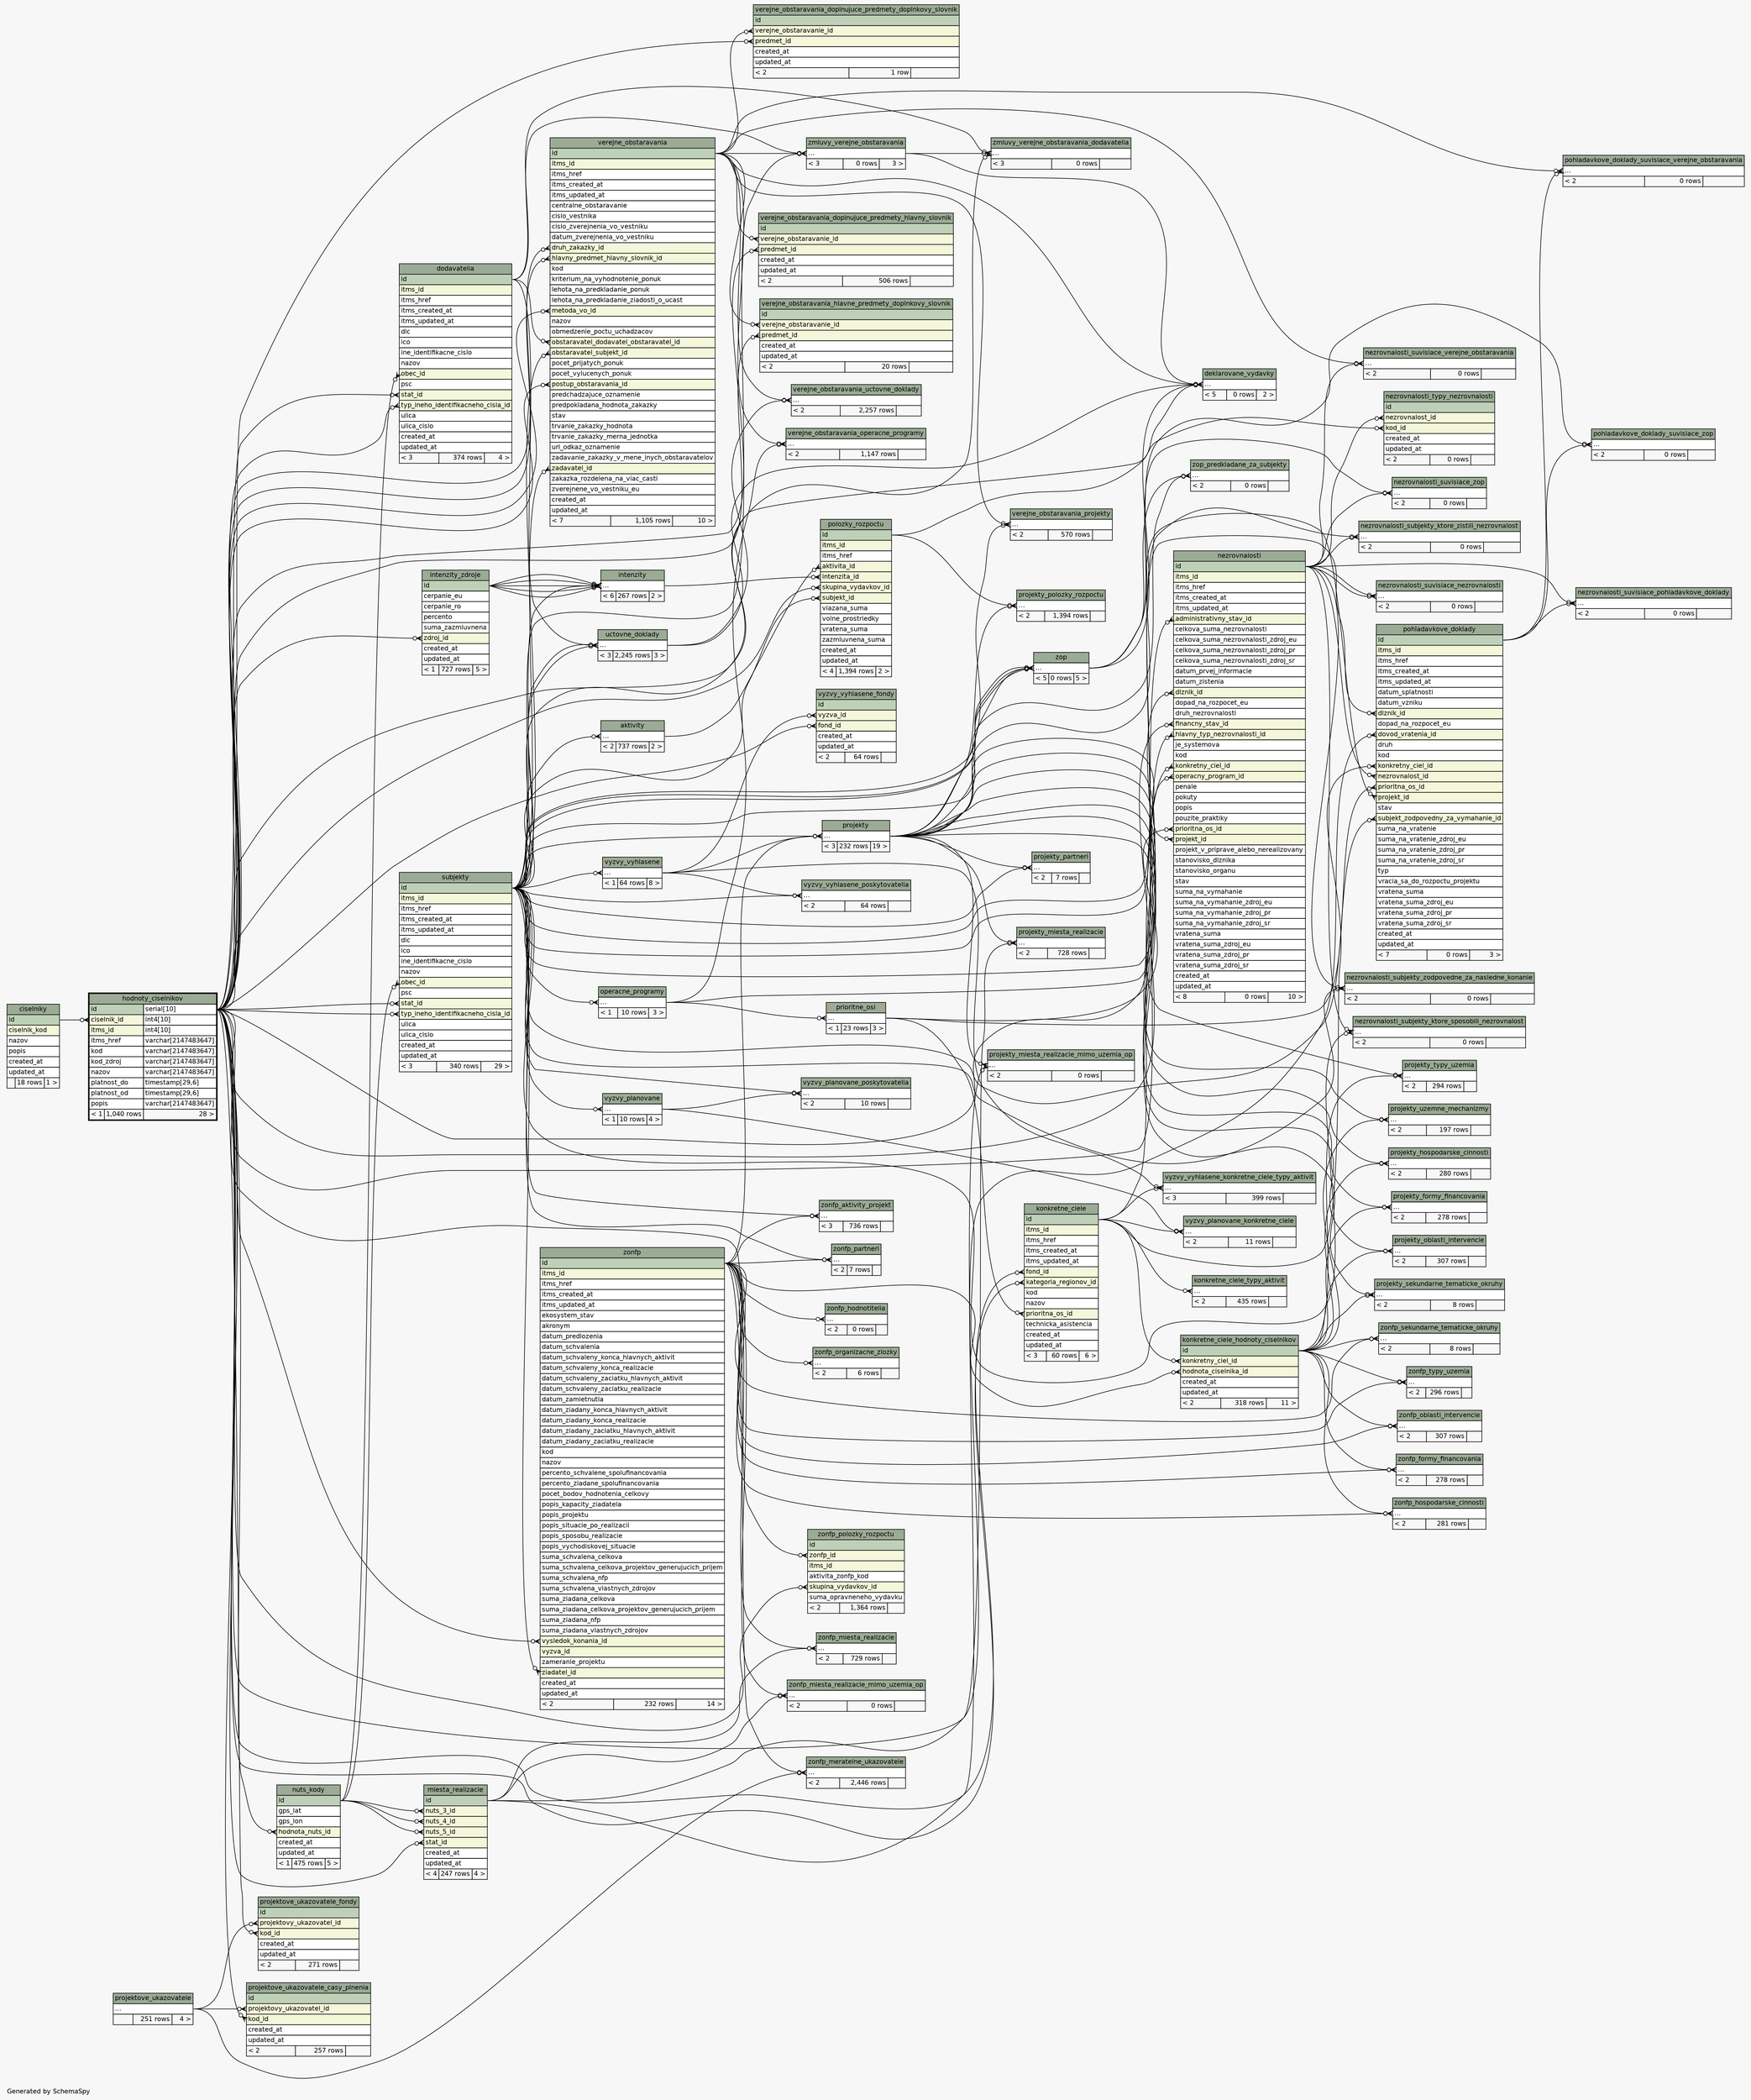 // dot 2.38.0 on Linux 4.10.0-38-generic
// SchemaSpy rev 590
digraph "twoDegreesRelationshipsDiagram" {
  graph [
    rankdir="RL"
    bgcolor="#f7f7f7"
    label="\nGenerated by SchemaSpy"
    labeljust="l"
    nodesep="0.18"
    ranksep="0.46"
    fontname="Helvetica"
    fontsize="11"
  ];
  node [
    fontname="Helvetica"
    fontsize="11"
    shape="plaintext"
  ];
  edge [
    arrowsize="0.8"
  ];
  "aktivity":"elipses":w -> "subjekty":"id":e [arrowhead=none dir=back arrowtail=crowodot];
  "deklarovane_vydavky":"elipses":w -> "polozky_rozpoctu":"id":e [arrowhead=none dir=back arrowtail=crowodot];
  "deklarovane_vydavky":"elipses":w -> "uctovne_doklady":"elipses":e [arrowhead=none dir=back arrowtail=crowodot];
  "deklarovane_vydavky":"elipses":w -> "verejne_obstaravania":"id":e [arrowhead=none dir=back arrowtail=crowodot];
  "deklarovane_vydavky":"elipses":w -> "zmluvy_verejne_obstaravania":"elipses":e [arrowhead=none dir=back arrowtail=crowodot];
  "deklarovane_vydavky":"elipses":w -> "zop":"elipses":e [arrowhead=none dir=back arrowtail=crowodot];
  "dodavatelia":"obec_id":w -> "nuts_kody":"id":e [arrowhead=none dir=back arrowtail=crowodot];
  "dodavatelia":"stat_id":w -> "hodnoty_ciselnikov":"id.type":e [arrowhead=none dir=back arrowtail=crowodot];
  "dodavatelia":"typ_ineho_identifikacneho_cisla_id":w -> "hodnoty_ciselnikov":"id.type":e [arrowhead=none dir=back arrowtail=crowodot];
  "hodnoty_ciselnikov":"ciselnik_id":w -> "ciselniky":"id":e [arrowhead=none dir=back arrowtail=crowodot];
  "intenzity":"elipses":w -> "subjekty":"id":e [arrowhead=none dir=back arrowtail=crowodot];
  "intenzity":"elipses":w -> "intenzity_zdroje":"id":e [arrowhead=none dir=back arrowtail=crowodot];
  "intenzity":"elipses":w -> "intenzity_zdroje":"id":e [arrowhead=none dir=back arrowtail=crowodot];
  "intenzity":"elipses":w -> "intenzity_zdroje":"id":e [arrowhead=none dir=back arrowtail=crowodot];
  "intenzity":"elipses":w -> "intenzity_zdroje":"id":e [arrowhead=none dir=back arrowtail=crowodot];
  "intenzity":"elipses":w -> "intenzity_zdroje":"id":e [arrowhead=none dir=back arrowtail=crowodot];
  "intenzity_zdroje":"zdroj_id":w -> "hodnoty_ciselnikov":"id.type":e [arrowhead=none dir=back arrowtail=crowodot];
  "konkretne_ciele":"fond_id":w -> "hodnoty_ciselnikov":"id.type":e [arrowhead=none dir=back arrowtail=crowodot];
  "konkretne_ciele":"kategoria_regionov_id":w -> "hodnoty_ciselnikov":"id.type":e [arrowhead=none dir=back arrowtail=crowodot];
  "konkretne_ciele":"prioritna_os_id":w -> "prioritne_osi":"elipses":e [arrowhead=none dir=back arrowtail=crowodot];
  "konkretne_ciele_hodnoty_ciselnikov":"hodnota_ciselnika_id":w -> "hodnoty_ciselnikov":"id.type":e [arrowhead=none dir=back arrowtail=crowodot];
  "konkretne_ciele_hodnoty_ciselnikov":"konkretny_ciel_id":w -> "konkretne_ciele":"id":e [arrowhead=none dir=back arrowtail=crowodot];
  "konkretne_ciele_typy_aktivit":"elipses":w -> "konkretne_ciele":"id":e [arrowhead=none dir=back arrowtail=crowodot];
  "miesta_realizacie":"nuts_3_id":w -> "nuts_kody":"id":e [arrowhead=none dir=back arrowtail=crowodot];
  "miesta_realizacie":"nuts_4_id":w -> "nuts_kody":"id":e [arrowhead=none dir=back arrowtail=crowodot];
  "miesta_realizacie":"nuts_5_id":w -> "nuts_kody":"id":e [arrowhead=none dir=back arrowtail=crowodot];
  "miesta_realizacie":"stat_id":w -> "hodnoty_ciselnikov":"id.type":e [arrowhead=none dir=back arrowtail=crowodot];
  "nezrovnalosti":"administrativny_stav_id":w -> "hodnoty_ciselnikov":"id.type":e [arrowhead=none dir=back arrowtail=crowodot];
  "nezrovnalosti":"dlznik_id":w -> "subjekty":"id":e [arrowhead=none dir=back arrowtail=crowodot];
  "nezrovnalosti":"financny_stav_id":w -> "hodnoty_ciselnikov":"id.type":e [arrowhead=none dir=back arrowtail=crowodot];
  "nezrovnalosti":"hlavny_typ_nezrovnalosti_id":w -> "hodnoty_ciselnikov":"id.type":e [arrowhead=none dir=back arrowtail=crowodot];
  "nezrovnalosti":"konkretny_ciel_id":w -> "konkretne_ciele":"id":e [arrowhead=none dir=back arrowtail=crowodot];
  "nezrovnalosti":"operacny_program_id":w -> "operacne_programy":"elipses":e [arrowhead=none dir=back arrowtail=crowodot];
  "nezrovnalosti":"prioritna_os_id":w -> "prioritne_osi":"elipses":e [arrowhead=none dir=back arrowtail=crowodot];
  "nezrovnalosti":"projekt_id":w -> "projekty":"elipses":e [arrowhead=none dir=back arrowtail=crowodot];
  "nezrovnalosti_subjekty_ktore_sposobili_nezrovnalost":"elipses":w -> "nezrovnalosti":"id":e [arrowhead=none dir=back arrowtail=crowodot];
  "nezrovnalosti_subjekty_ktore_sposobili_nezrovnalost":"elipses":w -> "subjekty":"id":e [arrowhead=none dir=back arrowtail=crowodot];
  "nezrovnalosti_subjekty_ktore_zistili_nezrovnalost":"elipses":w -> "nezrovnalosti":"id":e [arrowhead=none dir=back arrowtail=crowodot];
  "nezrovnalosti_subjekty_ktore_zistili_nezrovnalost":"elipses":w -> "subjekty":"id":e [arrowhead=none dir=back arrowtail=crowodot];
  "nezrovnalosti_subjekty_zodpovedne_za_nasledne_konanie":"elipses":w -> "nezrovnalosti":"id":e [arrowhead=none dir=back arrowtail=crowodot];
  "nezrovnalosti_subjekty_zodpovedne_za_nasledne_konanie":"elipses":w -> "subjekty":"id":e [arrowhead=none dir=back arrowtail=crowodot];
  "nezrovnalosti_suvisiace_nezrovnalosti":"elipses":w -> "nezrovnalosti":"id":e [arrowhead=none dir=back arrowtail=crowodot];
  "nezrovnalosti_suvisiace_nezrovnalosti":"elipses":w -> "nezrovnalosti":"id":e [arrowhead=none dir=back arrowtail=crowodot];
  "nezrovnalosti_suvisiace_pohladavkove_doklady":"elipses":w -> "nezrovnalosti":"id":e [arrowhead=none dir=back arrowtail=crowodot];
  "nezrovnalosti_suvisiace_pohladavkove_doklady":"elipses":w -> "pohladavkove_doklady":"id":e [arrowhead=none dir=back arrowtail=crowodot];
  "nezrovnalosti_suvisiace_verejne_obstaravania":"elipses":w -> "nezrovnalosti":"id":e [arrowhead=none dir=back arrowtail=crowodot];
  "nezrovnalosti_suvisiace_verejne_obstaravania":"elipses":w -> "verejne_obstaravania":"id":e [arrowhead=none dir=back arrowtail=crowodot];
  "nezrovnalosti_suvisiace_zop":"elipses":w -> "nezrovnalosti":"id":e [arrowhead=none dir=back arrowtail=crowodot];
  "nezrovnalosti_suvisiace_zop":"elipses":w -> "zop":"elipses":e [arrowhead=none dir=back arrowtail=crowodot];
  "nezrovnalosti_typy_nezrovnalosti":"kod_id":w -> "hodnoty_ciselnikov":"id.type":e [arrowhead=none dir=back arrowtail=crowodot];
  "nezrovnalosti_typy_nezrovnalosti":"nezrovnalost_id":w -> "nezrovnalosti":"id":e [arrowhead=none dir=back arrowtail=crowodot];
  "nuts_kody":"hodnota_nuts_id":w -> "hodnoty_ciselnikov":"id.type":e [arrowhead=none dir=back arrowtail=crowodot];
  "operacne_programy":"elipses":w -> "subjekty":"id":e [arrowhead=none dir=back arrowtail=crowodot];
  "pohladavkove_doklady":"dlznik_id":w -> "subjekty":"id":e [arrowhead=none dir=back arrowtail=crowodot];
  "pohladavkove_doklady":"dovod_vratenia_id":w -> "hodnoty_ciselnikov":"id.type":e [arrowhead=none dir=back arrowtail=crowodot];
  "pohladavkove_doklady":"konkretny_ciel_id":w -> "konkretne_ciele":"id":e [arrowhead=none dir=back arrowtail=crowodot];
  "pohladavkove_doklady":"nezrovnalost_id":w -> "nezrovnalosti":"id":e [arrowhead=none dir=back arrowtail=crowodot];
  "pohladavkove_doklady":"prioritna_os_id":w -> "prioritne_osi":"elipses":e [arrowhead=none dir=back arrowtail=crowodot];
  "pohladavkove_doklady":"projekt_id":w -> "projekty":"elipses":e [arrowhead=none dir=back arrowtail=crowodot];
  "pohladavkove_doklady":"subjekt_zodpovedny_za_vymahanie_id":w -> "subjekty":"id":e [arrowhead=none dir=back arrowtail=crowodot];
  "pohladavkove_doklady_suvisiace_verejne_obstaravania":"elipses":w -> "pohladavkove_doklady":"id":e [arrowhead=none dir=back arrowtail=crowodot];
  "pohladavkove_doklady_suvisiace_verejne_obstaravania":"elipses":w -> "verejne_obstaravania":"id":e [arrowhead=none dir=back arrowtail=crowodot];
  "pohladavkove_doklady_suvisiace_zop":"elipses":w -> "pohladavkove_doklady":"id":e [arrowhead=none dir=back arrowtail=crowodot];
  "pohladavkove_doklady_suvisiace_zop":"elipses":w -> "zop":"elipses":e [arrowhead=none dir=back arrowtail=crowodot];
  "polozky_rozpoctu":"aktivita_id":w -> "aktivity":"elipses":e [arrowhead=none dir=back arrowtail=crowodot];
  "polozky_rozpoctu":"intenzita_id":w -> "intenzity":"elipses":e [arrowhead=none dir=back arrowtail=crowodot];
  "polozky_rozpoctu":"skupina_vydavkov_id":w -> "hodnoty_ciselnikov":"id.type":e [arrowhead=none dir=back arrowtail=crowodot];
  "polozky_rozpoctu":"subjekt_id":w -> "subjekty":"id":e [arrowhead=none dir=back arrowtail=crowodot];
  "prioritne_osi":"elipses":w -> "operacne_programy":"elipses":e [arrowhead=none dir=back arrowtail=crowodot];
  "projektove_ukazovatele_casy_plnenia":"kod_id":w -> "hodnoty_ciselnikov":"id.type":e [arrowhead=none dir=back arrowtail=crowodot];
  "projektove_ukazovatele_casy_plnenia":"projektovy_ukazovatel_id":w -> "projektove_ukazovatele":"elipses":e [arrowhead=none dir=back arrowtail=crowodot];
  "projektove_ukazovatele_fondy":"kod_id":w -> "hodnoty_ciselnikov":"id.type":e [arrowhead=none dir=back arrowtail=crowodot];
  "projektove_ukazovatele_fondy":"projektovy_ukazovatel_id":w -> "projektove_ukazovatele":"elipses":e [arrowhead=none dir=back arrowtail=crowodot];
  "projekty":"elipses":w -> "subjekty":"id":e [arrowhead=none dir=back arrowtail=crowodot];
  "projekty":"elipses":w -> "zonfp":"id":e [arrowhead=none dir=back arrowtail=crowodot];
  "projekty":"elipses":w -> "vyzvy_vyhlasene":"elipses":e [arrowhead=none dir=back arrowtail=crowodot];
  "projekty_formy_financovania":"elipses":w -> "konkretne_ciele_hodnoty_ciselnikov":"id":e [arrowhead=none dir=back arrowtail=crowodot];
  "projekty_formy_financovania":"elipses":w -> "projekty":"elipses":e [arrowhead=none dir=back arrowtail=crowodot];
  "projekty_hospodarske_cinnosti":"elipses":w -> "konkretne_ciele_hodnoty_ciselnikov":"id":e [arrowhead=none dir=back arrowtail=crowodot];
  "projekty_hospodarske_cinnosti":"elipses":w -> "projekty":"elipses":e [arrowhead=none dir=back arrowtail=crowodot];
  "projekty_miesta_realizacie":"elipses":w -> "miesta_realizacie":"id":e [arrowhead=none dir=back arrowtail=crowodot];
  "projekty_miesta_realizacie":"elipses":w -> "projekty":"elipses":e [arrowhead=none dir=back arrowtail=crowodot];
  "projekty_miesta_realizacie_mimo_uzemia_op":"elipses":w -> "miesta_realizacie":"id":e [arrowhead=none dir=back arrowtail=crowodot];
  "projekty_miesta_realizacie_mimo_uzemia_op":"elipses":w -> "projekty":"elipses":e [arrowhead=none dir=back arrowtail=crowodot];
  "projekty_oblasti_intervencie":"elipses":w -> "konkretne_ciele_hodnoty_ciselnikov":"id":e [arrowhead=none dir=back arrowtail=crowodot];
  "projekty_oblasti_intervencie":"elipses":w -> "projekty":"elipses":e [arrowhead=none dir=back arrowtail=crowodot];
  "projekty_partneri":"elipses":w -> "subjekty":"id":e [arrowhead=none dir=back arrowtail=crowodot];
  "projekty_partneri":"elipses":w -> "projekty":"elipses":e [arrowhead=none dir=back arrowtail=crowodot];
  "projekty_polozky_rozpoctu":"elipses":w -> "polozky_rozpoctu":"id":e [arrowhead=none dir=back arrowtail=crowodot];
  "projekty_polozky_rozpoctu":"elipses":w -> "projekty":"elipses":e [arrowhead=none dir=back arrowtail=crowodot];
  "projekty_sekundarne_tematicke_okruhy":"elipses":w -> "projekty":"elipses":e [arrowhead=none dir=back arrowtail=crowodot];
  "projekty_sekundarne_tematicke_okruhy":"elipses":w -> "konkretne_ciele_hodnoty_ciselnikov":"id":e [arrowhead=none dir=back arrowtail=crowodot];
  "projekty_typy_uzemia":"elipses":w -> "projekty":"elipses":e [arrowhead=none dir=back arrowtail=crowodot];
  "projekty_typy_uzemia":"elipses":w -> "konkretne_ciele_hodnoty_ciselnikov":"id":e [arrowhead=none dir=back arrowtail=crowodot];
  "projekty_uzemne_mechanizmy":"elipses":w -> "projekty":"elipses":e [arrowhead=none dir=back arrowtail=crowodot];
  "projekty_uzemne_mechanizmy":"elipses":w -> "konkretne_ciele_hodnoty_ciselnikov":"id":e [arrowhead=none dir=back arrowtail=crowodot];
  "subjekty":"obec_id":w -> "nuts_kody":"id":e [arrowhead=none dir=back arrowtail=crowodot];
  "subjekty":"stat_id":w -> "hodnoty_ciselnikov":"id.type":e [arrowhead=none dir=back arrowtail=crowodot];
  "subjekty":"typ_ineho_identifikacneho_cisla_id":w -> "hodnoty_ciselnikov":"id.type":e [arrowhead=none dir=back arrowtail=crowodot];
  "uctovne_doklady":"elipses":w -> "dodavatelia":"id":e [arrowhead=none dir=back arrowtail=crowodot];
  "uctovne_doklady":"elipses":w -> "subjekty":"id":e [arrowhead=none dir=back arrowtail=crowodot];
  "uctovne_doklady":"elipses":w -> "subjekty":"id":e [arrowhead=none dir=back arrowtail=crowodot];
  "verejne_obstaravania":"druh_zakazky_id":w -> "hodnoty_ciselnikov":"id.type":e [arrowhead=none dir=back arrowtail=crowodot];
  "verejne_obstaravania":"hlavny_predmet_hlavny_slovnik_id":w -> "hodnoty_ciselnikov":"id.type":e [arrowhead=none dir=back arrowtail=crowodot];
  "verejne_obstaravania":"metoda_vo_id":w -> "hodnoty_ciselnikov":"id.type":e [arrowhead=none dir=back arrowtail=crowodot];
  "verejne_obstaravania":"obstaravatel_dodavatel_obstaravatel_id":w -> "dodavatelia":"id":e [arrowhead=none dir=back arrowtail=crowodot];
  "verejne_obstaravania":"obstaravatel_subjekt_id":w -> "subjekty":"id":e [arrowhead=none dir=back arrowtail=crowodot];
  "verejne_obstaravania":"postup_obstaravania_id":w -> "hodnoty_ciselnikov":"id.type":e [arrowhead=none dir=back arrowtail=crowodot];
  "verejne_obstaravania":"zadavatel_id":w -> "subjekty":"id":e [arrowhead=none dir=back arrowtail=crowodot];
  "verejne_obstaravania_doplnujuce_predmety_doplnkovy_slovnik":"predmet_id":w -> "hodnoty_ciselnikov":"id.type":e [arrowhead=none dir=back arrowtail=crowodot];
  "verejne_obstaravania_doplnujuce_predmety_doplnkovy_slovnik":"verejne_obstaravanie_id":w -> "verejne_obstaravania":"id":e [arrowhead=none dir=back arrowtail=crowodot];
  "verejne_obstaravania_doplnujuce_predmety_hlavny_slovnik":"predmet_id":w -> "hodnoty_ciselnikov":"id.type":e [arrowhead=none dir=back arrowtail=crowodot];
  "verejne_obstaravania_doplnujuce_predmety_hlavny_slovnik":"verejne_obstaravanie_id":w -> "verejne_obstaravania":"id":e [arrowhead=none dir=back arrowtail=crowodot];
  "verejne_obstaravania_hlavne_predmety_doplnkovy_slovnik":"predmet_id":w -> "hodnoty_ciselnikov":"id.type":e [arrowhead=none dir=back arrowtail=crowodot];
  "verejne_obstaravania_hlavne_predmety_doplnkovy_slovnik":"verejne_obstaravanie_id":w -> "verejne_obstaravania":"id":e [arrowhead=none dir=back arrowtail=crowodot];
  "verejne_obstaravania_operacne_programy":"elipses":w -> "operacne_programy":"elipses":e [arrowhead=none dir=back arrowtail=crowodot];
  "verejne_obstaravania_operacne_programy":"elipses":w -> "verejne_obstaravania":"id":e [arrowhead=none dir=back arrowtail=crowodot];
  "verejne_obstaravania_projekty":"elipses":w -> "projekty":"elipses":e [arrowhead=none dir=back arrowtail=crowodot];
  "verejne_obstaravania_projekty":"elipses":w -> "verejne_obstaravania":"id":e [arrowhead=none dir=back arrowtail=crowodot];
  "verejne_obstaravania_uctovne_doklady":"elipses":w -> "uctovne_doklady":"elipses":e [arrowhead=none dir=back arrowtail=crowodot];
  "verejne_obstaravania_uctovne_doklady":"elipses":w -> "verejne_obstaravania":"id":e [arrowhead=none dir=back arrowtail=crowodot];
  "vyzvy_planovane":"elipses":w -> "subjekty":"id":e [arrowhead=none dir=back arrowtail=crowodot];
  "vyzvy_planovane_konkretne_ciele":"elipses":w -> "konkretne_ciele":"id":e [arrowhead=none dir=back arrowtail=crowodot];
  "vyzvy_planovane_konkretne_ciele":"elipses":w -> "vyzvy_planovane":"elipses":e [arrowhead=none dir=back arrowtail=crowodot];
  "vyzvy_planovane_poskytovatelia":"elipses":w -> "subjekty":"id":e [arrowhead=none dir=back arrowtail=crowodot];
  "vyzvy_planovane_poskytovatelia":"elipses":w -> "vyzvy_planovane":"elipses":e [arrowhead=none dir=back arrowtail=crowodot];
  "vyzvy_vyhlasene":"elipses":w -> "subjekty":"id":e [arrowhead=none dir=back arrowtail=crowodot];
  "vyzvy_vyhlasene_fondy":"fond_id":w -> "hodnoty_ciselnikov":"id.type":e [arrowhead=none dir=back arrowtail=crowodot];
  "vyzvy_vyhlasene_fondy":"vyzva_id":w -> "vyzvy_vyhlasene":"elipses":e [arrowhead=none dir=back arrowtail=crowodot];
  "vyzvy_vyhlasene_konkretne_ciele_typy_aktivit":"elipses":w -> "konkretne_ciele":"id":e [arrowhead=none dir=back arrowtail=crowodot];
  "vyzvy_vyhlasene_konkretne_ciele_typy_aktivit":"elipses":w -> "vyzvy_vyhlasene":"elipses":e [arrowhead=none dir=back arrowtail=crowodot];
  "vyzvy_vyhlasene_poskytovatelia":"elipses":w -> "subjekty":"id":e [arrowhead=none dir=back arrowtail=crowodot];
  "vyzvy_vyhlasene_poskytovatelia":"elipses":w -> "vyzvy_vyhlasene":"elipses":e [arrowhead=none dir=back arrowtail=crowodot];
  "zmluvy_verejne_obstaravania":"elipses":w -> "dodavatelia":"id":e [arrowhead=none dir=back arrowtail=crowodot];
  "zmluvy_verejne_obstaravania":"elipses":w -> "subjekty":"id":e [arrowhead=none dir=back arrowtail=crowodot];
  "zmluvy_verejne_obstaravania":"elipses":w -> "verejne_obstaravania":"id":e [arrowhead=none dir=back arrowtail=crowodot];
  "zmluvy_verejne_obstaravania_dodavatelia":"elipses":w -> "dodavatelia":"id":e [arrowhead=none dir=back arrowtail=crowodot];
  "zmluvy_verejne_obstaravania_dodavatelia":"elipses":w -> "subjekty":"id":e [arrowhead=none dir=back arrowtail=crowodot];
  "zmluvy_verejne_obstaravania_dodavatelia":"elipses":w -> "zmluvy_verejne_obstaravania":"elipses":e [arrowhead=none dir=back arrowtail=crowodot];
  "zonfp":"vysledok_konania_id":w -> "hodnoty_ciselnikov":"id.type":e [arrowhead=none dir=back arrowtail=crowodot];
  "zonfp":"ziadatel_id":w -> "subjekty":"id":e [arrowhead=none dir=back arrowtail=crowodot];
  "zonfp_aktivity_projekt":"elipses":w -> "subjekty":"id":e [arrowhead=none dir=back arrowtail=crowodot];
  "zonfp_aktivity_projekt":"elipses":w -> "zonfp":"id":e [arrowhead=none dir=back arrowtail=crowodot];
  "zonfp_formy_financovania":"elipses":w -> "konkretne_ciele_hodnoty_ciselnikov":"id":e [arrowhead=none dir=back arrowtail=crowodot];
  "zonfp_formy_financovania":"elipses":w -> "zonfp":"id":e [arrowhead=none dir=back arrowtail=crowodot];
  "zonfp_hodnotitelia":"elipses":w -> "zonfp":"id":e [arrowhead=none dir=back arrowtail=crowodot];
  "zonfp_hospodarske_cinnosti":"elipses":w -> "konkretne_ciele_hodnoty_ciselnikov":"id":e [arrowhead=none dir=back arrowtail=crowodot];
  "zonfp_hospodarske_cinnosti":"elipses":w -> "zonfp":"id":e [arrowhead=none dir=back arrowtail=crowodot];
  "zonfp_meratelne_ukazovatele":"elipses":w -> "projektove_ukazovatele":"elipses":e [arrowhead=none dir=back arrowtail=crowodot];
  "zonfp_meratelne_ukazovatele":"elipses":w -> "zonfp":"id":e [arrowhead=none dir=back arrowtail=crowodot];
  "zonfp_miesta_realizacie":"elipses":w -> "miesta_realizacie":"id":e [arrowhead=none dir=back arrowtail=crowodot];
  "zonfp_miesta_realizacie":"elipses":w -> "zonfp":"id":e [arrowhead=none dir=back arrowtail=crowodot];
  "zonfp_miesta_realizacie_mimo_uzemia_op":"elipses":w -> "miesta_realizacie":"id":e [arrowhead=none dir=back arrowtail=crowodot];
  "zonfp_miesta_realizacie_mimo_uzemia_op":"elipses":w -> "zonfp":"id":e [arrowhead=none dir=back arrowtail=crowodot];
  "zonfp_oblasti_intervencie":"elipses":w -> "konkretne_ciele_hodnoty_ciselnikov":"id":e [arrowhead=none dir=back arrowtail=crowodot];
  "zonfp_oblasti_intervencie":"elipses":w -> "zonfp":"id":e [arrowhead=none dir=back arrowtail=crowodot];
  "zonfp_organizacne_zlozky":"elipses":w -> "zonfp":"id":e [arrowhead=none dir=back arrowtail=crowodot];
  "zonfp_partneri":"elipses":w -> "subjekty":"id":e [arrowhead=none dir=back arrowtail=crowodot];
  "zonfp_partneri":"elipses":w -> "zonfp":"id":e [arrowhead=none dir=back arrowtail=crowodot];
  "zonfp_polozky_rozpoctu":"skupina_vydavkov_id":w -> "hodnoty_ciselnikov":"id.type":e [arrowhead=none dir=back arrowtail=crowodot];
  "zonfp_polozky_rozpoctu":"zonfp_id":w -> "zonfp":"id":e [arrowhead=none dir=back arrowtail=crowodot];
  "zonfp_sekundarne_tematicke_okruhy":"elipses":w -> "konkretne_ciele_hodnoty_ciselnikov":"id":e [arrowhead=none dir=back arrowtail=crowodot];
  "zonfp_sekundarne_tematicke_okruhy":"elipses":w -> "zonfp":"id":e [arrowhead=none dir=back arrowtail=crowodot];
  "zonfp_typy_uzemia":"elipses":w -> "konkretne_ciele_hodnoty_ciselnikov":"id":e [arrowhead=none dir=back arrowtail=crowodot];
  "zonfp_typy_uzemia":"elipses":w -> "zonfp":"id":e [arrowhead=none dir=back arrowtail=crowodot];
  "zop":"elipses":w -> "subjekty":"id":e [arrowhead=none dir=back arrowtail=crowodot];
  "zop":"elipses":w -> "subjekty":"id":e [arrowhead=none dir=back arrowtail=crowodot];
  "zop":"elipses":w -> "subjekty":"id":e [arrowhead=none dir=back arrowtail=crowodot];
  "zop":"elipses":w -> "projekty":"elipses":e [arrowhead=none dir=back arrowtail=crowodot];
  "zop_predkladane_za_subjekty":"elipses":w -> "subjekty":"id":e [arrowhead=none dir=back arrowtail=crowodot];
  "zop_predkladane_za_subjekty":"elipses":w -> "zop":"elipses":e [arrowhead=none dir=back arrowtail=crowodot];
  "aktivity" [
    label=<
    <TABLE BORDER="0" CELLBORDER="1" CELLSPACING="0" BGCOLOR="#ffffff">
      <TR><TD COLSPAN="3" BGCOLOR="#9bab96" ALIGN="CENTER">aktivity</TD></TR>
      <TR><TD PORT="elipses" COLSPAN="3" ALIGN="LEFT">...</TD></TR>
      <TR><TD ALIGN="LEFT" BGCOLOR="#f7f7f7">&lt; 2</TD><TD ALIGN="RIGHT" BGCOLOR="#f7f7f7">737 rows</TD><TD ALIGN="RIGHT" BGCOLOR="#f7f7f7">2 &gt;</TD></TR>
    </TABLE>>
    URL="aktivity.html"
    tooltip="aktivity"
  ];
  "ciselniky" [
    label=<
    <TABLE BORDER="0" CELLBORDER="1" CELLSPACING="0" BGCOLOR="#ffffff">
      <TR><TD COLSPAN="3" BGCOLOR="#9bab96" ALIGN="CENTER">ciselniky</TD></TR>
      <TR><TD PORT="id" COLSPAN="3" BGCOLOR="#bed1b8" ALIGN="LEFT">id</TD></TR>
      <TR><TD PORT="ciselnik_kod" COLSPAN="3" BGCOLOR="#f4f7da" ALIGN="LEFT">ciselnik_kod</TD></TR>
      <TR><TD PORT="nazov" COLSPAN="3" ALIGN="LEFT">nazov</TD></TR>
      <TR><TD PORT="popis" COLSPAN="3" ALIGN="LEFT">popis</TD></TR>
      <TR><TD PORT="created_at" COLSPAN="3" ALIGN="LEFT">created_at</TD></TR>
      <TR><TD PORT="updated_at" COLSPAN="3" ALIGN="LEFT">updated_at</TD></TR>
      <TR><TD ALIGN="LEFT" BGCOLOR="#f7f7f7">  </TD><TD ALIGN="RIGHT" BGCOLOR="#f7f7f7">18 rows</TD><TD ALIGN="RIGHT" BGCOLOR="#f7f7f7">1 &gt;</TD></TR>
    </TABLE>>
    URL="ciselniky.html"
    tooltip="ciselniky"
  ];
  "deklarovane_vydavky" [
    label=<
    <TABLE BORDER="0" CELLBORDER="1" CELLSPACING="0" BGCOLOR="#ffffff">
      <TR><TD COLSPAN="3" BGCOLOR="#9bab96" ALIGN="CENTER">deklarovane_vydavky</TD></TR>
      <TR><TD PORT="elipses" COLSPAN="3" ALIGN="LEFT">...</TD></TR>
      <TR><TD ALIGN="LEFT" BGCOLOR="#f7f7f7">&lt; 5</TD><TD ALIGN="RIGHT" BGCOLOR="#f7f7f7">0 rows</TD><TD ALIGN="RIGHT" BGCOLOR="#f7f7f7">2 &gt;</TD></TR>
    </TABLE>>
    URL="deklarovane_vydavky.html"
    tooltip="deklarovane_vydavky"
  ];
  "dodavatelia" [
    label=<
    <TABLE BORDER="0" CELLBORDER="1" CELLSPACING="0" BGCOLOR="#ffffff">
      <TR><TD COLSPAN="3" BGCOLOR="#9bab96" ALIGN="CENTER">dodavatelia</TD></TR>
      <TR><TD PORT="id" COLSPAN="3" BGCOLOR="#bed1b8" ALIGN="LEFT">id</TD></TR>
      <TR><TD PORT="itms_id" COLSPAN="3" BGCOLOR="#f4f7da" ALIGN="LEFT">itms_id</TD></TR>
      <TR><TD PORT="itms_href" COLSPAN="3" ALIGN="LEFT">itms_href</TD></TR>
      <TR><TD PORT="itms_created_at" COLSPAN="3" ALIGN="LEFT">itms_created_at</TD></TR>
      <TR><TD PORT="itms_updated_at" COLSPAN="3" ALIGN="LEFT">itms_updated_at</TD></TR>
      <TR><TD PORT="dic" COLSPAN="3" ALIGN="LEFT">dic</TD></TR>
      <TR><TD PORT="ico" COLSPAN="3" ALIGN="LEFT">ico</TD></TR>
      <TR><TD PORT="ine_identifikacne_cislo" COLSPAN="3" ALIGN="LEFT">ine_identifikacne_cislo</TD></TR>
      <TR><TD PORT="nazov" COLSPAN="3" ALIGN="LEFT">nazov</TD></TR>
      <TR><TD PORT="obec_id" COLSPAN="3" BGCOLOR="#f4f7da" ALIGN="LEFT">obec_id</TD></TR>
      <TR><TD PORT="psc" COLSPAN="3" ALIGN="LEFT">psc</TD></TR>
      <TR><TD PORT="stat_id" COLSPAN="3" BGCOLOR="#f4f7da" ALIGN="LEFT">stat_id</TD></TR>
      <TR><TD PORT="typ_ineho_identifikacneho_cisla_id" COLSPAN="3" BGCOLOR="#f4f7da" ALIGN="LEFT">typ_ineho_identifikacneho_cisla_id</TD></TR>
      <TR><TD PORT="ulica" COLSPAN="3" ALIGN="LEFT">ulica</TD></TR>
      <TR><TD PORT="ulica_cislo" COLSPAN="3" ALIGN="LEFT">ulica_cislo</TD></TR>
      <TR><TD PORT="created_at" COLSPAN="3" ALIGN="LEFT">created_at</TD></TR>
      <TR><TD PORT="updated_at" COLSPAN="3" ALIGN="LEFT">updated_at</TD></TR>
      <TR><TD ALIGN="LEFT" BGCOLOR="#f7f7f7">&lt; 3</TD><TD ALIGN="RIGHT" BGCOLOR="#f7f7f7">374 rows</TD><TD ALIGN="RIGHT" BGCOLOR="#f7f7f7">4 &gt;</TD></TR>
    </TABLE>>
    URL="dodavatelia.html"
    tooltip="dodavatelia"
  ];
  "hodnoty_ciselnikov" [
    label=<
    <TABLE BORDER="2" CELLBORDER="1" CELLSPACING="0" BGCOLOR="#ffffff">
      <TR><TD COLSPAN="3" BGCOLOR="#9bab96" ALIGN="CENTER">hodnoty_ciselnikov</TD></TR>
      <TR><TD PORT="id" COLSPAN="2" BGCOLOR="#bed1b8" ALIGN="LEFT">id</TD><TD PORT="id.type" ALIGN="LEFT">serial[10]</TD></TR>
      <TR><TD PORT="ciselnik_id" COLSPAN="2" BGCOLOR="#f4f7da" ALIGN="LEFT">ciselnik_id</TD><TD PORT="ciselnik_id.type" ALIGN="LEFT">int4[10]</TD></TR>
      <TR><TD PORT="itms_id" COLSPAN="2" BGCOLOR="#f4f7da" ALIGN="LEFT">itms_id</TD><TD PORT="itms_id.type" ALIGN="LEFT">int4[10]</TD></TR>
      <TR><TD PORT="itms_href" COLSPAN="2" ALIGN="LEFT">itms_href</TD><TD PORT="itms_href.type" ALIGN="LEFT">varchar[2147483647]</TD></TR>
      <TR><TD PORT="kod" COLSPAN="2" ALIGN="LEFT">kod</TD><TD PORT="kod.type" ALIGN="LEFT">varchar[2147483647]</TD></TR>
      <TR><TD PORT="kod_zdroj" COLSPAN="2" ALIGN="LEFT">kod_zdroj</TD><TD PORT="kod_zdroj.type" ALIGN="LEFT">varchar[2147483647]</TD></TR>
      <TR><TD PORT="nazov" COLSPAN="2" ALIGN="LEFT">nazov</TD><TD PORT="nazov.type" ALIGN="LEFT">varchar[2147483647]</TD></TR>
      <TR><TD PORT="platnost_do" COLSPAN="2" ALIGN="LEFT">platnost_do</TD><TD PORT="platnost_do.type" ALIGN="LEFT">timestamp[29,6]</TD></TR>
      <TR><TD PORT="platnost_od" COLSPAN="2" ALIGN="LEFT">platnost_od</TD><TD PORT="platnost_od.type" ALIGN="LEFT">timestamp[29,6]</TD></TR>
      <TR><TD PORT="popis" COLSPAN="2" ALIGN="LEFT">popis</TD><TD PORT="popis.type" ALIGN="LEFT">varchar[2147483647]</TD></TR>
      <TR><TD ALIGN="LEFT" BGCOLOR="#f7f7f7">&lt; 1</TD><TD ALIGN="RIGHT" BGCOLOR="#f7f7f7">1,040 rows</TD><TD ALIGN="RIGHT" BGCOLOR="#f7f7f7">28 &gt;</TD></TR>
    </TABLE>>
    URL="hodnoty_ciselnikov.html"
    tooltip="hodnoty_ciselnikov"
  ];
  "intenzity" [
    label=<
    <TABLE BORDER="0" CELLBORDER="1" CELLSPACING="0" BGCOLOR="#ffffff">
      <TR><TD COLSPAN="3" BGCOLOR="#9bab96" ALIGN="CENTER">intenzity</TD></TR>
      <TR><TD PORT="elipses" COLSPAN="3" ALIGN="LEFT">...</TD></TR>
      <TR><TD ALIGN="LEFT" BGCOLOR="#f7f7f7">&lt; 6</TD><TD ALIGN="RIGHT" BGCOLOR="#f7f7f7">267 rows</TD><TD ALIGN="RIGHT" BGCOLOR="#f7f7f7">2 &gt;</TD></TR>
    </TABLE>>
    URL="intenzity.html"
    tooltip="intenzity"
  ];
  "intenzity_zdroje" [
    label=<
    <TABLE BORDER="0" CELLBORDER="1" CELLSPACING="0" BGCOLOR="#ffffff">
      <TR><TD COLSPAN="3" BGCOLOR="#9bab96" ALIGN="CENTER">intenzity_zdroje</TD></TR>
      <TR><TD PORT="id" COLSPAN="3" BGCOLOR="#bed1b8" ALIGN="LEFT">id</TD></TR>
      <TR><TD PORT="cerpanie_eu" COLSPAN="3" ALIGN="LEFT">cerpanie_eu</TD></TR>
      <TR><TD PORT="cerpanie_ro" COLSPAN="3" ALIGN="LEFT">cerpanie_ro</TD></TR>
      <TR><TD PORT="percento" COLSPAN="3" ALIGN="LEFT">percento</TD></TR>
      <TR><TD PORT="suma_zazmluvnena" COLSPAN="3" ALIGN="LEFT">suma_zazmluvnena</TD></TR>
      <TR><TD PORT="zdroj_id" COLSPAN="3" BGCOLOR="#f4f7da" ALIGN="LEFT">zdroj_id</TD></TR>
      <TR><TD PORT="created_at" COLSPAN="3" ALIGN="LEFT">created_at</TD></TR>
      <TR><TD PORT="updated_at" COLSPAN="3" ALIGN="LEFT">updated_at</TD></TR>
      <TR><TD ALIGN="LEFT" BGCOLOR="#f7f7f7">&lt; 1</TD><TD ALIGN="RIGHT" BGCOLOR="#f7f7f7">727 rows</TD><TD ALIGN="RIGHT" BGCOLOR="#f7f7f7">5 &gt;</TD></TR>
    </TABLE>>
    URL="intenzity_zdroje.html"
    tooltip="intenzity_zdroje"
  ];
  "konkretne_ciele" [
    label=<
    <TABLE BORDER="0" CELLBORDER="1" CELLSPACING="0" BGCOLOR="#ffffff">
      <TR><TD COLSPAN="3" BGCOLOR="#9bab96" ALIGN="CENTER">konkretne_ciele</TD></TR>
      <TR><TD PORT="id" COLSPAN="3" BGCOLOR="#bed1b8" ALIGN="LEFT">id</TD></TR>
      <TR><TD PORT="itms_id" COLSPAN="3" BGCOLOR="#f4f7da" ALIGN="LEFT">itms_id</TD></TR>
      <TR><TD PORT="itms_href" COLSPAN="3" ALIGN="LEFT">itms_href</TD></TR>
      <TR><TD PORT="itms_created_at" COLSPAN="3" ALIGN="LEFT">itms_created_at</TD></TR>
      <TR><TD PORT="itms_updated_at" COLSPAN="3" ALIGN="LEFT">itms_updated_at</TD></TR>
      <TR><TD PORT="fond_id" COLSPAN="3" BGCOLOR="#f4f7da" ALIGN="LEFT">fond_id</TD></TR>
      <TR><TD PORT="kategoria_regionov_id" COLSPAN="3" BGCOLOR="#f4f7da" ALIGN="LEFT">kategoria_regionov_id</TD></TR>
      <TR><TD PORT="kod" COLSPAN="3" ALIGN="LEFT">kod</TD></TR>
      <TR><TD PORT="nazov" COLSPAN="3" ALIGN="LEFT">nazov</TD></TR>
      <TR><TD PORT="prioritna_os_id" COLSPAN="3" BGCOLOR="#f4f7da" ALIGN="LEFT">prioritna_os_id</TD></TR>
      <TR><TD PORT="technicka_asistencia" COLSPAN="3" ALIGN="LEFT">technicka_asistencia</TD></TR>
      <TR><TD PORT="created_at" COLSPAN="3" ALIGN="LEFT">created_at</TD></TR>
      <TR><TD PORT="updated_at" COLSPAN="3" ALIGN="LEFT">updated_at</TD></TR>
      <TR><TD ALIGN="LEFT" BGCOLOR="#f7f7f7">&lt; 3</TD><TD ALIGN="RIGHT" BGCOLOR="#f7f7f7">60 rows</TD><TD ALIGN="RIGHT" BGCOLOR="#f7f7f7">6 &gt;</TD></TR>
    </TABLE>>
    URL="konkretne_ciele.html"
    tooltip="konkretne_ciele"
  ];
  "konkretne_ciele_hodnoty_ciselnikov" [
    label=<
    <TABLE BORDER="0" CELLBORDER="1" CELLSPACING="0" BGCOLOR="#ffffff">
      <TR><TD COLSPAN="3" BGCOLOR="#9bab96" ALIGN="CENTER">konkretne_ciele_hodnoty_ciselnikov</TD></TR>
      <TR><TD PORT="id" COLSPAN="3" BGCOLOR="#bed1b8" ALIGN="LEFT">id</TD></TR>
      <TR><TD PORT="konkretny_ciel_id" COLSPAN="3" BGCOLOR="#f4f7da" ALIGN="LEFT">konkretny_ciel_id</TD></TR>
      <TR><TD PORT="hodnota_ciselnika_id" COLSPAN="3" BGCOLOR="#f4f7da" ALIGN="LEFT">hodnota_ciselnika_id</TD></TR>
      <TR><TD PORT="created_at" COLSPAN="3" ALIGN="LEFT">created_at</TD></TR>
      <TR><TD PORT="updated_at" COLSPAN="3" ALIGN="LEFT">updated_at</TD></TR>
      <TR><TD ALIGN="LEFT" BGCOLOR="#f7f7f7">&lt; 2</TD><TD ALIGN="RIGHT" BGCOLOR="#f7f7f7">318 rows</TD><TD ALIGN="RIGHT" BGCOLOR="#f7f7f7">11 &gt;</TD></TR>
    </TABLE>>
    URL="konkretne_ciele_hodnoty_ciselnikov.html"
    tooltip="konkretne_ciele_hodnoty_ciselnikov"
  ];
  "konkretne_ciele_typy_aktivit" [
    label=<
    <TABLE BORDER="0" CELLBORDER="1" CELLSPACING="0" BGCOLOR="#ffffff">
      <TR><TD COLSPAN="3" BGCOLOR="#9bab96" ALIGN="CENTER">konkretne_ciele_typy_aktivit</TD></TR>
      <TR><TD PORT="elipses" COLSPAN="3" ALIGN="LEFT">...</TD></TR>
      <TR><TD ALIGN="LEFT" BGCOLOR="#f7f7f7">&lt; 2</TD><TD ALIGN="RIGHT" BGCOLOR="#f7f7f7">435 rows</TD><TD ALIGN="RIGHT" BGCOLOR="#f7f7f7">  </TD></TR>
    </TABLE>>
    URL="konkretne_ciele_typy_aktivit.html"
    tooltip="konkretne_ciele_typy_aktivit"
  ];
  "miesta_realizacie" [
    label=<
    <TABLE BORDER="0" CELLBORDER="1" CELLSPACING="0" BGCOLOR="#ffffff">
      <TR><TD COLSPAN="3" BGCOLOR="#9bab96" ALIGN="CENTER">miesta_realizacie</TD></TR>
      <TR><TD PORT="id" COLSPAN="3" BGCOLOR="#bed1b8" ALIGN="LEFT">id</TD></TR>
      <TR><TD PORT="nuts_3_id" COLSPAN="3" BGCOLOR="#f4f7da" ALIGN="LEFT">nuts_3_id</TD></TR>
      <TR><TD PORT="nuts_4_id" COLSPAN="3" BGCOLOR="#f4f7da" ALIGN="LEFT">nuts_4_id</TD></TR>
      <TR><TD PORT="nuts_5_id" COLSPAN="3" BGCOLOR="#f4f7da" ALIGN="LEFT">nuts_5_id</TD></TR>
      <TR><TD PORT="stat_id" COLSPAN="3" BGCOLOR="#f4f7da" ALIGN="LEFT">stat_id</TD></TR>
      <TR><TD PORT="created_at" COLSPAN="3" ALIGN="LEFT">created_at</TD></TR>
      <TR><TD PORT="updated_at" COLSPAN="3" ALIGN="LEFT">updated_at</TD></TR>
      <TR><TD ALIGN="LEFT" BGCOLOR="#f7f7f7">&lt; 4</TD><TD ALIGN="RIGHT" BGCOLOR="#f7f7f7">247 rows</TD><TD ALIGN="RIGHT" BGCOLOR="#f7f7f7">4 &gt;</TD></TR>
    </TABLE>>
    URL="miesta_realizacie.html"
    tooltip="miesta_realizacie"
  ];
  "nezrovnalosti" [
    label=<
    <TABLE BORDER="0" CELLBORDER="1" CELLSPACING="0" BGCOLOR="#ffffff">
      <TR><TD COLSPAN="3" BGCOLOR="#9bab96" ALIGN="CENTER">nezrovnalosti</TD></TR>
      <TR><TD PORT="id" COLSPAN="3" BGCOLOR="#bed1b8" ALIGN="LEFT">id</TD></TR>
      <TR><TD PORT="itms_id" COLSPAN="3" BGCOLOR="#f4f7da" ALIGN="LEFT">itms_id</TD></TR>
      <TR><TD PORT="itms_href" COLSPAN="3" ALIGN="LEFT">itms_href</TD></TR>
      <TR><TD PORT="itms_created_at" COLSPAN="3" ALIGN="LEFT">itms_created_at</TD></TR>
      <TR><TD PORT="itms_updated_at" COLSPAN="3" ALIGN="LEFT">itms_updated_at</TD></TR>
      <TR><TD PORT="administrativny_stav_id" COLSPAN="3" BGCOLOR="#f4f7da" ALIGN="LEFT">administrativny_stav_id</TD></TR>
      <TR><TD PORT="celkova_suma_nezrovnalosti" COLSPAN="3" ALIGN="LEFT">celkova_suma_nezrovnalosti</TD></TR>
      <TR><TD PORT="celkova_suma_nezrovnalosti_zdroj_eu" COLSPAN="3" ALIGN="LEFT">celkova_suma_nezrovnalosti_zdroj_eu</TD></TR>
      <TR><TD PORT="celkova_suma_nezrovnalosti_zdroj_pr" COLSPAN="3" ALIGN="LEFT">celkova_suma_nezrovnalosti_zdroj_pr</TD></TR>
      <TR><TD PORT="celkova_suma_nezrovnalosti_zdroj_sr" COLSPAN="3" ALIGN="LEFT">celkova_suma_nezrovnalosti_zdroj_sr</TD></TR>
      <TR><TD PORT="datum_prvej_informacie" COLSPAN="3" ALIGN="LEFT">datum_prvej_informacie</TD></TR>
      <TR><TD PORT="datum_zistenia" COLSPAN="3" ALIGN="LEFT">datum_zistenia</TD></TR>
      <TR><TD PORT="dlznik_id" COLSPAN="3" BGCOLOR="#f4f7da" ALIGN="LEFT">dlznik_id</TD></TR>
      <TR><TD PORT="dopad_na_rozpocet_eu" COLSPAN="3" ALIGN="LEFT">dopad_na_rozpocet_eu</TD></TR>
      <TR><TD PORT="druh_nezrovnalosti" COLSPAN="3" ALIGN="LEFT">druh_nezrovnalosti</TD></TR>
      <TR><TD PORT="financny_stav_id" COLSPAN="3" BGCOLOR="#f4f7da" ALIGN="LEFT">financny_stav_id</TD></TR>
      <TR><TD PORT="hlavny_typ_nezrovnalosti_id" COLSPAN="3" BGCOLOR="#f4f7da" ALIGN="LEFT">hlavny_typ_nezrovnalosti_id</TD></TR>
      <TR><TD PORT="je_systemova" COLSPAN="3" ALIGN="LEFT">je_systemova</TD></TR>
      <TR><TD PORT="kod" COLSPAN="3" ALIGN="LEFT">kod</TD></TR>
      <TR><TD PORT="konkretny_ciel_id" COLSPAN="3" BGCOLOR="#f4f7da" ALIGN="LEFT">konkretny_ciel_id</TD></TR>
      <TR><TD PORT="operacny_program_id" COLSPAN="3" BGCOLOR="#f4f7da" ALIGN="LEFT">operacny_program_id</TD></TR>
      <TR><TD PORT="penale" COLSPAN="3" ALIGN="LEFT">penale</TD></TR>
      <TR><TD PORT="pokuty" COLSPAN="3" ALIGN="LEFT">pokuty</TD></TR>
      <TR><TD PORT="popis" COLSPAN="3" ALIGN="LEFT">popis</TD></TR>
      <TR><TD PORT="pouzite_praktiky" COLSPAN="3" ALIGN="LEFT">pouzite_praktiky</TD></TR>
      <TR><TD PORT="prioritna_os_id" COLSPAN="3" BGCOLOR="#f4f7da" ALIGN="LEFT">prioritna_os_id</TD></TR>
      <TR><TD PORT="projekt_id" COLSPAN="3" BGCOLOR="#f4f7da" ALIGN="LEFT">projekt_id</TD></TR>
      <TR><TD PORT="projekt_v_priprave_alebo_nerealizovany" COLSPAN="3" ALIGN="LEFT">projekt_v_priprave_alebo_nerealizovany</TD></TR>
      <TR><TD PORT="stanovisko_dlznika" COLSPAN="3" ALIGN="LEFT">stanovisko_dlznika</TD></TR>
      <TR><TD PORT="stanovisko_organu" COLSPAN="3" ALIGN="LEFT">stanovisko_organu</TD></TR>
      <TR><TD PORT="stav" COLSPAN="3" ALIGN="LEFT">stav</TD></TR>
      <TR><TD PORT="suma_na_vymahanie" COLSPAN="3" ALIGN="LEFT">suma_na_vymahanie</TD></TR>
      <TR><TD PORT="suma_na_vymahanie_zdroj_eu" COLSPAN="3" ALIGN="LEFT">suma_na_vymahanie_zdroj_eu</TD></TR>
      <TR><TD PORT="suma_na_vymahanie_zdroj_pr" COLSPAN="3" ALIGN="LEFT">suma_na_vymahanie_zdroj_pr</TD></TR>
      <TR><TD PORT="suma_na_vymahanie_zdroj_sr" COLSPAN="3" ALIGN="LEFT">suma_na_vymahanie_zdroj_sr</TD></TR>
      <TR><TD PORT="vratena_suma" COLSPAN="3" ALIGN="LEFT">vratena_suma</TD></TR>
      <TR><TD PORT="vratena_suma_zdroj_eu" COLSPAN="3" ALIGN="LEFT">vratena_suma_zdroj_eu</TD></TR>
      <TR><TD PORT="vratena_suma_zdroj_pr" COLSPAN="3" ALIGN="LEFT">vratena_suma_zdroj_pr</TD></TR>
      <TR><TD PORT="vratena_suma_zdroj_sr" COLSPAN="3" ALIGN="LEFT">vratena_suma_zdroj_sr</TD></TR>
      <TR><TD PORT="created_at" COLSPAN="3" ALIGN="LEFT">created_at</TD></TR>
      <TR><TD PORT="updated_at" COLSPAN="3" ALIGN="LEFT">updated_at</TD></TR>
      <TR><TD ALIGN="LEFT" BGCOLOR="#f7f7f7">&lt; 8</TD><TD ALIGN="RIGHT" BGCOLOR="#f7f7f7">0 rows</TD><TD ALIGN="RIGHT" BGCOLOR="#f7f7f7">10 &gt;</TD></TR>
    </TABLE>>
    URL="nezrovnalosti.html"
    tooltip="nezrovnalosti"
  ];
  "nezrovnalosti_subjekty_ktore_sposobili_nezrovnalost" [
    label=<
    <TABLE BORDER="0" CELLBORDER="1" CELLSPACING="0" BGCOLOR="#ffffff">
      <TR><TD COLSPAN="3" BGCOLOR="#9bab96" ALIGN="CENTER">nezrovnalosti_subjekty_ktore_sposobili_nezrovnalost</TD></TR>
      <TR><TD PORT="elipses" COLSPAN="3" ALIGN="LEFT">...</TD></TR>
      <TR><TD ALIGN="LEFT" BGCOLOR="#f7f7f7">&lt; 2</TD><TD ALIGN="RIGHT" BGCOLOR="#f7f7f7">0 rows</TD><TD ALIGN="RIGHT" BGCOLOR="#f7f7f7">  </TD></TR>
    </TABLE>>
    URL="nezrovnalosti_subjekty_ktore_sposobili_nezrovnalost.html"
    tooltip="nezrovnalosti_subjekty_ktore_sposobili_nezrovnalost"
  ];
  "nezrovnalosti_subjekty_ktore_zistili_nezrovnalost" [
    label=<
    <TABLE BORDER="0" CELLBORDER="1" CELLSPACING="0" BGCOLOR="#ffffff">
      <TR><TD COLSPAN="3" BGCOLOR="#9bab96" ALIGN="CENTER">nezrovnalosti_subjekty_ktore_zistili_nezrovnalost</TD></TR>
      <TR><TD PORT="elipses" COLSPAN="3" ALIGN="LEFT">...</TD></TR>
      <TR><TD ALIGN="LEFT" BGCOLOR="#f7f7f7">&lt; 2</TD><TD ALIGN="RIGHT" BGCOLOR="#f7f7f7">0 rows</TD><TD ALIGN="RIGHT" BGCOLOR="#f7f7f7">  </TD></TR>
    </TABLE>>
    URL="nezrovnalosti_subjekty_ktore_zistili_nezrovnalost.html"
    tooltip="nezrovnalosti_subjekty_ktore_zistili_nezrovnalost"
  ];
  "nezrovnalosti_subjekty_zodpovedne_za_nasledne_konanie" [
    label=<
    <TABLE BORDER="0" CELLBORDER="1" CELLSPACING="0" BGCOLOR="#ffffff">
      <TR><TD COLSPAN="3" BGCOLOR="#9bab96" ALIGN="CENTER">nezrovnalosti_subjekty_zodpovedne_za_nasledne_konanie</TD></TR>
      <TR><TD PORT="elipses" COLSPAN="3" ALIGN="LEFT">...</TD></TR>
      <TR><TD ALIGN="LEFT" BGCOLOR="#f7f7f7">&lt; 2</TD><TD ALIGN="RIGHT" BGCOLOR="#f7f7f7">0 rows</TD><TD ALIGN="RIGHT" BGCOLOR="#f7f7f7">  </TD></TR>
    </TABLE>>
    URL="nezrovnalosti_subjekty_zodpovedne_za_nasledne_konanie.html"
    tooltip="nezrovnalosti_subjekty_zodpovedne_za_nasledne_konanie"
  ];
  "nezrovnalosti_suvisiace_nezrovnalosti" [
    label=<
    <TABLE BORDER="0" CELLBORDER="1" CELLSPACING="0" BGCOLOR="#ffffff">
      <TR><TD COLSPAN="3" BGCOLOR="#9bab96" ALIGN="CENTER">nezrovnalosti_suvisiace_nezrovnalosti</TD></TR>
      <TR><TD PORT="elipses" COLSPAN="3" ALIGN="LEFT">...</TD></TR>
      <TR><TD ALIGN="LEFT" BGCOLOR="#f7f7f7">&lt; 2</TD><TD ALIGN="RIGHT" BGCOLOR="#f7f7f7">0 rows</TD><TD ALIGN="RIGHT" BGCOLOR="#f7f7f7">  </TD></TR>
    </TABLE>>
    URL="nezrovnalosti_suvisiace_nezrovnalosti.html"
    tooltip="nezrovnalosti_suvisiace_nezrovnalosti"
  ];
  "nezrovnalosti_suvisiace_pohladavkove_doklady" [
    label=<
    <TABLE BORDER="0" CELLBORDER="1" CELLSPACING="0" BGCOLOR="#ffffff">
      <TR><TD COLSPAN="3" BGCOLOR="#9bab96" ALIGN="CENTER">nezrovnalosti_suvisiace_pohladavkove_doklady</TD></TR>
      <TR><TD PORT="elipses" COLSPAN="3" ALIGN="LEFT">...</TD></TR>
      <TR><TD ALIGN="LEFT" BGCOLOR="#f7f7f7">&lt; 2</TD><TD ALIGN="RIGHT" BGCOLOR="#f7f7f7">0 rows</TD><TD ALIGN="RIGHT" BGCOLOR="#f7f7f7">  </TD></TR>
    </TABLE>>
    URL="nezrovnalosti_suvisiace_pohladavkove_doklady.html"
    tooltip="nezrovnalosti_suvisiace_pohladavkove_doklady"
  ];
  "nezrovnalosti_suvisiace_verejne_obstaravania" [
    label=<
    <TABLE BORDER="0" CELLBORDER="1" CELLSPACING="0" BGCOLOR="#ffffff">
      <TR><TD COLSPAN="3" BGCOLOR="#9bab96" ALIGN="CENTER">nezrovnalosti_suvisiace_verejne_obstaravania</TD></TR>
      <TR><TD PORT="elipses" COLSPAN="3" ALIGN="LEFT">...</TD></TR>
      <TR><TD ALIGN="LEFT" BGCOLOR="#f7f7f7">&lt; 2</TD><TD ALIGN="RIGHT" BGCOLOR="#f7f7f7">0 rows</TD><TD ALIGN="RIGHT" BGCOLOR="#f7f7f7">  </TD></TR>
    </TABLE>>
    URL="nezrovnalosti_suvisiace_verejne_obstaravania.html"
    tooltip="nezrovnalosti_suvisiace_verejne_obstaravania"
  ];
  "nezrovnalosti_suvisiace_zop" [
    label=<
    <TABLE BORDER="0" CELLBORDER="1" CELLSPACING="0" BGCOLOR="#ffffff">
      <TR><TD COLSPAN="3" BGCOLOR="#9bab96" ALIGN="CENTER">nezrovnalosti_suvisiace_zop</TD></TR>
      <TR><TD PORT="elipses" COLSPAN="3" ALIGN="LEFT">...</TD></TR>
      <TR><TD ALIGN="LEFT" BGCOLOR="#f7f7f7">&lt; 2</TD><TD ALIGN="RIGHT" BGCOLOR="#f7f7f7">0 rows</TD><TD ALIGN="RIGHT" BGCOLOR="#f7f7f7">  </TD></TR>
    </TABLE>>
    URL="nezrovnalosti_suvisiace_zop.html"
    tooltip="nezrovnalosti_suvisiace_zop"
  ];
  "nezrovnalosti_typy_nezrovnalosti" [
    label=<
    <TABLE BORDER="0" CELLBORDER="1" CELLSPACING="0" BGCOLOR="#ffffff">
      <TR><TD COLSPAN="3" BGCOLOR="#9bab96" ALIGN="CENTER">nezrovnalosti_typy_nezrovnalosti</TD></TR>
      <TR><TD PORT="id" COLSPAN="3" BGCOLOR="#bed1b8" ALIGN="LEFT">id</TD></TR>
      <TR><TD PORT="nezrovnalost_id" COLSPAN="3" BGCOLOR="#f4f7da" ALIGN="LEFT">nezrovnalost_id</TD></TR>
      <TR><TD PORT="kod_id" COLSPAN="3" BGCOLOR="#f4f7da" ALIGN="LEFT">kod_id</TD></TR>
      <TR><TD PORT="created_at" COLSPAN="3" ALIGN="LEFT">created_at</TD></TR>
      <TR><TD PORT="updated_at" COLSPAN="3" ALIGN="LEFT">updated_at</TD></TR>
      <TR><TD ALIGN="LEFT" BGCOLOR="#f7f7f7">&lt; 2</TD><TD ALIGN="RIGHT" BGCOLOR="#f7f7f7">0 rows</TD><TD ALIGN="RIGHT" BGCOLOR="#f7f7f7">  </TD></TR>
    </TABLE>>
    URL="nezrovnalosti_typy_nezrovnalosti.html"
    tooltip="nezrovnalosti_typy_nezrovnalosti"
  ];
  "nuts_kody" [
    label=<
    <TABLE BORDER="0" CELLBORDER="1" CELLSPACING="0" BGCOLOR="#ffffff">
      <TR><TD COLSPAN="3" BGCOLOR="#9bab96" ALIGN="CENTER">nuts_kody</TD></TR>
      <TR><TD PORT="id" COLSPAN="3" BGCOLOR="#bed1b8" ALIGN="LEFT">id</TD></TR>
      <TR><TD PORT="gps_lat" COLSPAN="3" ALIGN="LEFT">gps_lat</TD></TR>
      <TR><TD PORT="gps_lon" COLSPAN="3" ALIGN="LEFT">gps_lon</TD></TR>
      <TR><TD PORT="hodnota_nuts_id" COLSPAN="3" BGCOLOR="#f4f7da" ALIGN="LEFT">hodnota_nuts_id</TD></TR>
      <TR><TD PORT="created_at" COLSPAN="3" ALIGN="LEFT">created_at</TD></TR>
      <TR><TD PORT="updated_at" COLSPAN="3" ALIGN="LEFT">updated_at</TD></TR>
      <TR><TD ALIGN="LEFT" BGCOLOR="#f7f7f7">&lt; 1</TD><TD ALIGN="RIGHT" BGCOLOR="#f7f7f7">475 rows</TD><TD ALIGN="RIGHT" BGCOLOR="#f7f7f7">5 &gt;</TD></TR>
    </TABLE>>
    URL="nuts_kody.html"
    tooltip="nuts_kody"
  ];
  "operacne_programy" [
    label=<
    <TABLE BORDER="0" CELLBORDER="1" CELLSPACING="0" BGCOLOR="#ffffff">
      <TR><TD COLSPAN="3" BGCOLOR="#9bab96" ALIGN="CENTER">operacne_programy</TD></TR>
      <TR><TD PORT="elipses" COLSPAN="3" ALIGN="LEFT">...</TD></TR>
      <TR><TD ALIGN="LEFT" BGCOLOR="#f7f7f7">&lt; 1</TD><TD ALIGN="RIGHT" BGCOLOR="#f7f7f7">10 rows</TD><TD ALIGN="RIGHT" BGCOLOR="#f7f7f7">3 &gt;</TD></TR>
    </TABLE>>
    URL="operacne_programy.html"
    tooltip="operacne_programy"
  ];
  "pohladavkove_doklady" [
    label=<
    <TABLE BORDER="0" CELLBORDER="1" CELLSPACING="0" BGCOLOR="#ffffff">
      <TR><TD COLSPAN="3" BGCOLOR="#9bab96" ALIGN="CENTER">pohladavkove_doklady</TD></TR>
      <TR><TD PORT="id" COLSPAN="3" BGCOLOR="#bed1b8" ALIGN="LEFT">id</TD></TR>
      <TR><TD PORT="itms_id" COLSPAN="3" BGCOLOR="#f4f7da" ALIGN="LEFT">itms_id</TD></TR>
      <TR><TD PORT="itms_href" COLSPAN="3" ALIGN="LEFT">itms_href</TD></TR>
      <TR><TD PORT="itms_created_at" COLSPAN="3" ALIGN="LEFT">itms_created_at</TD></TR>
      <TR><TD PORT="itms_updated_at" COLSPAN="3" ALIGN="LEFT">itms_updated_at</TD></TR>
      <TR><TD PORT="datum_splatnosti" COLSPAN="3" ALIGN="LEFT">datum_splatnosti</TD></TR>
      <TR><TD PORT="datum_vzniku" COLSPAN="3" ALIGN="LEFT">datum_vzniku</TD></TR>
      <TR><TD PORT="dlznik_id" COLSPAN="3" BGCOLOR="#f4f7da" ALIGN="LEFT">dlznik_id</TD></TR>
      <TR><TD PORT="dopad_na_rozpocet_eu" COLSPAN="3" ALIGN="LEFT">dopad_na_rozpocet_eu</TD></TR>
      <TR><TD PORT="dovod_vratenia_id" COLSPAN="3" BGCOLOR="#f4f7da" ALIGN="LEFT">dovod_vratenia_id</TD></TR>
      <TR><TD PORT="druh" COLSPAN="3" ALIGN="LEFT">druh</TD></TR>
      <TR><TD PORT="kod" COLSPAN="3" ALIGN="LEFT">kod</TD></TR>
      <TR><TD PORT="konkretny_ciel_id" COLSPAN="3" BGCOLOR="#f4f7da" ALIGN="LEFT">konkretny_ciel_id</TD></TR>
      <TR><TD PORT="nezrovnalost_id" COLSPAN="3" BGCOLOR="#f4f7da" ALIGN="LEFT">nezrovnalost_id</TD></TR>
      <TR><TD PORT="prioritna_os_id" COLSPAN="3" BGCOLOR="#f4f7da" ALIGN="LEFT">prioritna_os_id</TD></TR>
      <TR><TD PORT="projekt_id" COLSPAN="3" BGCOLOR="#f4f7da" ALIGN="LEFT">projekt_id</TD></TR>
      <TR><TD PORT="stav" COLSPAN="3" ALIGN="LEFT">stav</TD></TR>
      <TR><TD PORT="subjekt_zodpovedny_za_vymahanie_id" COLSPAN="3" BGCOLOR="#f4f7da" ALIGN="LEFT">subjekt_zodpovedny_za_vymahanie_id</TD></TR>
      <TR><TD PORT="suma_na_vratenie" COLSPAN="3" ALIGN="LEFT">suma_na_vratenie</TD></TR>
      <TR><TD PORT="suma_na_vratenie_zdroj_eu" COLSPAN="3" ALIGN="LEFT">suma_na_vratenie_zdroj_eu</TD></TR>
      <TR><TD PORT="suma_na_vratenie_zdroj_pr" COLSPAN="3" ALIGN="LEFT">suma_na_vratenie_zdroj_pr</TD></TR>
      <TR><TD PORT="suma_na_vratenie_zdroj_sr" COLSPAN="3" ALIGN="LEFT">suma_na_vratenie_zdroj_sr</TD></TR>
      <TR><TD PORT="typ" COLSPAN="3" ALIGN="LEFT">typ</TD></TR>
      <TR><TD PORT="vracia_sa_do_rozpoctu_projektu" COLSPAN="3" ALIGN="LEFT">vracia_sa_do_rozpoctu_projektu</TD></TR>
      <TR><TD PORT="vratena_suma" COLSPAN="3" ALIGN="LEFT">vratena_suma</TD></TR>
      <TR><TD PORT="vratena_suma_zdroj_eu" COLSPAN="3" ALIGN="LEFT">vratena_suma_zdroj_eu</TD></TR>
      <TR><TD PORT="vratena_suma_zdroj_pr" COLSPAN="3" ALIGN="LEFT">vratena_suma_zdroj_pr</TD></TR>
      <TR><TD PORT="vratena_suma_zdroj_sr" COLSPAN="3" ALIGN="LEFT">vratena_suma_zdroj_sr</TD></TR>
      <TR><TD PORT="created_at" COLSPAN="3" ALIGN="LEFT">created_at</TD></TR>
      <TR><TD PORT="updated_at" COLSPAN="3" ALIGN="LEFT">updated_at</TD></TR>
      <TR><TD ALIGN="LEFT" BGCOLOR="#f7f7f7">&lt; 7</TD><TD ALIGN="RIGHT" BGCOLOR="#f7f7f7">0 rows</TD><TD ALIGN="RIGHT" BGCOLOR="#f7f7f7">3 &gt;</TD></TR>
    </TABLE>>
    URL="pohladavkove_doklady.html"
    tooltip="pohladavkove_doklady"
  ];
  "pohladavkove_doklady_suvisiace_verejne_obstaravania" [
    label=<
    <TABLE BORDER="0" CELLBORDER="1" CELLSPACING="0" BGCOLOR="#ffffff">
      <TR><TD COLSPAN="3" BGCOLOR="#9bab96" ALIGN="CENTER">pohladavkove_doklady_suvisiace_verejne_obstaravania</TD></TR>
      <TR><TD PORT="elipses" COLSPAN="3" ALIGN="LEFT">...</TD></TR>
      <TR><TD ALIGN="LEFT" BGCOLOR="#f7f7f7">&lt; 2</TD><TD ALIGN="RIGHT" BGCOLOR="#f7f7f7">0 rows</TD><TD ALIGN="RIGHT" BGCOLOR="#f7f7f7">  </TD></TR>
    </TABLE>>
    URL="pohladavkove_doklady_suvisiace_verejne_obstaravania.html"
    tooltip="pohladavkove_doklady_suvisiace_verejne_obstaravania"
  ];
  "pohladavkove_doklady_suvisiace_zop" [
    label=<
    <TABLE BORDER="0" CELLBORDER="1" CELLSPACING="0" BGCOLOR="#ffffff">
      <TR><TD COLSPAN="3" BGCOLOR="#9bab96" ALIGN="CENTER">pohladavkove_doklady_suvisiace_zop</TD></TR>
      <TR><TD PORT="elipses" COLSPAN="3" ALIGN="LEFT">...</TD></TR>
      <TR><TD ALIGN="LEFT" BGCOLOR="#f7f7f7">&lt; 2</TD><TD ALIGN="RIGHT" BGCOLOR="#f7f7f7">0 rows</TD><TD ALIGN="RIGHT" BGCOLOR="#f7f7f7">  </TD></TR>
    </TABLE>>
    URL="pohladavkove_doklady_suvisiace_zop.html"
    tooltip="pohladavkove_doklady_suvisiace_zop"
  ];
  "polozky_rozpoctu" [
    label=<
    <TABLE BORDER="0" CELLBORDER="1" CELLSPACING="0" BGCOLOR="#ffffff">
      <TR><TD COLSPAN="3" BGCOLOR="#9bab96" ALIGN="CENTER">polozky_rozpoctu</TD></TR>
      <TR><TD PORT="id" COLSPAN="3" BGCOLOR="#bed1b8" ALIGN="LEFT">id</TD></TR>
      <TR><TD PORT="itms_id" COLSPAN="3" BGCOLOR="#f4f7da" ALIGN="LEFT">itms_id</TD></TR>
      <TR><TD PORT="itms_href" COLSPAN="3" ALIGN="LEFT">itms_href</TD></TR>
      <TR><TD PORT="aktivita_id" COLSPAN="3" BGCOLOR="#f4f7da" ALIGN="LEFT">aktivita_id</TD></TR>
      <TR><TD PORT="intenzita_id" COLSPAN="3" BGCOLOR="#f4f7da" ALIGN="LEFT">intenzita_id</TD></TR>
      <TR><TD PORT="skupina_vydavkov_id" COLSPAN="3" BGCOLOR="#f4f7da" ALIGN="LEFT">skupina_vydavkov_id</TD></TR>
      <TR><TD PORT="subjekt_id" COLSPAN="3" BGCOLOR="#f4f7da" ALIGN="LEFT">subjekt_id</TD></TR>
      <TR><TD PORT="viazana_suma" COLSPAN="3" ALIGN="LEFT">viazana_suma</TD></TR>
      <TR><TD PORT="volne_prostriedky" COLSPAN="3" ALIGN="LEFT">volne_prostriedky</TD></TR>
      <TR><TD PORT="vratena_suma" COLSPAN="3" ALIGN="LEFT">vratena_suma</TD></TR>
      <TR><TD PORT="zazmluvnena_suma" COLSPAN="3" ALIGN="LEFT">zazmluvnena_suma</TD></TR>
      <TR><TD PORT="created_at" COLSPAN="3" ALIGN="LEFT">created_at</TD></TR>
      <TR><TD PORT="updated_at" COLSPAN="3" ALIGN="LEFT">updated_at</TD></TR>
      <TR><TD ALIGN="LEFT" BGCOLOR="#f7f7f7">&lt; 4</TD><TD ALIGN="RIGHT" BGCOLOR="#f7f7f7">1,394 rows</TD><TD ALIGN="RIGHT" BGCOLOR="#f7f7f7">2 &gt;</TD></TR>
    </TABLE>>
    URL="polozky_rozpoctu.html"
    tooltip="polozky_rozpoctu"
  ];
  "prioritne_osi" [
    label=<
    <TABLE BORDER="0" CELLBORDER="1" CELLSPACING="0" BGCOLOR="#ffffff">
      <TR><TD COLSPAN="3" BGCOLOR="#9bab96" ALIGN="CENTER">prioritne_osi</TD></TR>
      <TR><TD PORT="elipses" COLSPAN="3" ALIGN="LEFT">...</TD></TR>
      <TR><TD ALIGN="LEFT" BGCOLOR="#f7f7f7">&lt; 1</TD><TD ALIGN="RIGHT" BGCOLOR="#f7f7f7">23 rows</TD><TD ALIGN="RIGHT" BGCOLOR="#f7f7f7">3 &gt;</TD></TR>
    </TABLE>>
    URL="prioritne_osi.html"
    tooltip="prioritne_osi"
  ];
  "projektove_ukazovatele" [
    label=<
    <TABLE BORDER="0" CELLBORDER="1" CELLSPACING="0" BGCOLOR="#ffffff">
      <TR><TD COLSPAN="3" BGCOLOR="#9bab96" ALIGN="CENTER">projektove_ukazovatele</TD></TR>
      <TR><TD PORT="elipses" COLSPAN="3" ALIGN="LEFT">...</TD></TR>
      <TR><TD ALIGN="LEFT" BGCOLOR="#f7f7f7">  </TD><TD ALIGN="RIGHT" BGCOLOR="#f7f7f7">251 rows</TD><TD ALIGN="RIGHT" BGCOLOR="#f7f7f7">4 &gt;</TD></TR>
    </TABLE>>
    URL="projektove_ukazovatele.html"
    tooltip="projektove_ukazovatele"
  ];
  "projektove_ukazovatele_casy_plnenia" [
    label=<
    <TABLE BORDER="0" CELLBORDER="1" CELLSPACING="0" BGCOLOR="#ffffff">
      <TR><TD COLSPAN="3" BGCOLOR="#9bab96" ALIGN="CENTER">projektove_ukazovatele_casy_plnenia</TD></TR>
      <TR><TD PORT="id" COLSPAN="3" BGCOLOR="#bed1b8" ALIGN="LEFT">id</TD></TR>
      <TR><TD PORT="projektovy_ukazovatel_id" COLSPAN="3" BGCOLOR="#f4f7da" ALIGN="LEFT">projektovy_ukazovatel_id</TD></TR>
      <TR><TD PORT="kod_id" COLSPAN="3" BGCOLOR="#f4f7da" ALIGN="LEFT">kod_id</TD></TR>
      <TR><TD PORT="created_at" COLSPAN="3" ALIGN="LEFT">created_at</TD></TR>
      <TR><TD PORT="updated_at" COLSPAN="3" ALIGN="LEFT">updated_at</TD></TR>
      <TR><TD ALIGN="LEFT" BGCOLOR="#f7f7f7">&lt; 2</TD><TD ALIGN="RIGHT" BGCOLOR="#f7f7f7">257 rows</TD><TD ALIGN="RIGHT" BGCOLOR="#f7f7f7">  </TD></TR>
    </TABLE>>
    URL="projektove_ukazovatele_casy_plnenia.html"
    tooltip="projektove_ukazovatele_casy_plnenia"
  ];
  "projektove_ukazovatele_fondy" [
    label=<
    <TABLE BORDER="0" CELLBORDER="1" CELLSPACING="0" BGCOLOR="#ffffff">
      <TR><TD COLSPAN="3" BGCOLOR="#9bab96" ALIGN="CENTER">projektove_ukazovatele_fondy</TD></TR>
      <TR><TD PORT="id" COLSPAN="3" BGCOLOR="#bed1b8" ALIGN="LEFT">id</TD></TR>
      <TR><TD PORT="projektovy_ukazovatel_id" COLSPAN="3" BGCOLOR="#f4f7da" ALIGN="LEFT">projektovy_ukazovatel_id</TD></TR>
      <TR><TD PORT="kod_id" COLSPAN="3" BGCOLOR="#f4f7da" ALIGN="LEFT">kod_id</TD></TR>
      <TR><TD PORT="created_at" COLSPAN="3" ALIGN="LEFT">created_at</TD></TR>
      <TR><TD PORT="updated_at" COLSPAN="3" ALIGN="LEFT">updated_at</TD></TR>
      <TR><TD ALIGN="LEFT" BGCOLOR="#f7f7f7">&lt; 2</TD><TD ALIGN="RIGHT" BGCOLOR="#f7f7f7">271 rows</TD><TD ALIGN="RIGHT" BGCOLOR="#f7f7f7">  </TD></TR>
    </TABLE>>
    URL="projektove_ukazovatele_fondy.html"
    tooltip="projektove_ukazovatele_fondy"
  ];
  "projekty" [
    label=<
    <TABLE BORDER="0" CELLBORDER="1" CELLSPACING="0" BGCOLOR="#ffffff">
      <TR><TD COLSPAN="3" BGCOLOR="#9bab96" ALIGN="CENTER">projekty</TD></TR>
      <TR><TD PORT="elipses" COLSPAN="3" ALIGN="LEFT">...</TD></TR>
      <TR><TD ALIGN="LEFT" BGCOLOR="#f7f7f7">&lt; 3</TD><TD ALIGN="RIGHT" BGCOLOR="#f7f7f7">232 rows</TD><TD ALIGN="RIGHT" BGCOLOR="#f7f7f7">19 &gt;</TD></TR>
    </TABLE>>
    URL="projekty.html"
    tooltip="projekty"
  ];
  "projekty_formy_financovania" [
    label=<
    <TABLE BORDER="0" CELLBORDER="1" CELLSPACING="0" BGCOLOR="#ffffff">
      <TR><TD COLSPAN="3" BGCOLOR="#9bab96" ALIGN="CENTER">projekty_formy_financovania</TD></TR>
      <TR><TD PORT="elipses" COLSPAN="3" ALIGN="LEFT">...</TD></TR>
      <TR><TD ALIGN="LEFT" BGCOLOR="#f7f7f7">&lt; 2</TD><TD ALIGN="RIGHT" BGCOLOR="#f7f7f7">278 rows</TD><TD ALIGN="RIGHT" BGCOLOR="#f7f7f7">  </TD></TR>
    </TABLE>>
    URL="projekty_formy_financovania.html"
    tooltip="projekty_formy_financovania"
  ];
  "projekty_hospodarske_cinnosti" [
    label=<
    <TABLE BORDER="0" CELLBORDER="1" CELLSPACING="0" BGCOLOR="#ffffff">
      <TR><TD COLSPAN="3" BGCOLOR="#9bab96" ALIGN="CENTER">projekty_hospodarske_cinnosti</TD></TR>
      <TR><TD PORT="elipses" COLSPAN="3" ALIGN="LEFT">...</TD></TR>
      <TR><TD ALIGN="LEFT" BGCOLOR="#f7f7f7">&lt; 2</TD><TD ALIGN="RIGHT" BGCOLOR="#f7f7f7">280 rows</TD><TD ALIGN="RIGHT" BGCOLOR="#f7f7f7">  </TD></TR>
    </TABLE>>
    URL="projekty_hospodarske_cinnosti.html"
    tooltip="projekty_hospodarske_cinnosti"
  ];
  "projekty_miesta_realizacie" [
    label=<
    <TABLE BORDER="0" CELLBORDER="1" CELLSPACING="0" BGCOLOR="#ffffff">
      <TR><TD COLSPAN="3" BGCOLOR="#9bab96" ALIGN="CENTER">projekty_miesta_realizacie</TD></TR>
      <TR><TD PORT="elipses" COLSPAN="3" ALIGN="LEFT">...</TD></TR>
      <TR><TD ALIGN="LEFT" BGCOLOR="#f7f7f7">&lt; 2</TD><TD ALIGN="RIGHT" BGCOLOR="#f7f7f7">728 rows</TD><TD ALIGN="RIGHT" BGCOLOR="#f7f7f7">  </TD></TR>
    </TABLE>>
    URL="projekty_miesta_realizacie.html"
    tooltip="projekty_miesta_realizacie"
  ];
  "projekty_miesta_realizacie_mimo_uzemia_op" [
    label=<
    <TABLE BORDER="0" CELLBORDER="1" CELLSPACING="0" BGCOLOR="#ffffff">
      <TR><TD COLSPAN="3" BGCOLOR="#9bab96" ALIGN="CENTER">projekty_miesta_realizacie_mimo_uzemia_op</TD></TR>
      <TR><TD PORT="elipses" COLSPAN="3" ALIGN="LEFT">...</TD></TR>
      <TR><TD ALIGN="LEFT" BGCOLOR="#f7f7f7">&lt; 2</TD><TD ALIGN="RIGHT" BGCOLOR="#f7f7f7">0 rows</TD><TD ALIGN="RIGHT" BGCOLOR="#f7f7f7">  </TD></TR>
    </TABLE>>
    URL="projekty_miesta_realizacie_mimo_uzemia_op.html"
    tooltip="projekty_miesta_realizacie_mimo_uzemia_op"
  ];
  "projekty_oblasti_intervencie" [
    label=<
    <TABLE BORDER="0" CELLBORDER="1" CELLSPACING="0" BGCOLOR="#ffffff">
      <TR><TD COLSPAN="3" BGCOLOR="#9bab96" ALIGN="CENTER">projekty_oblasti_intervencie</TD></TR>
      <TR><TD PORT="elipses" COLSPAN="3" ALIGN="LEFT">...</TD></TR>
      <TR><TD ALIGN="LEFT" BGCOLOR="#f7f7f7">&lt; 2</TD><TD ALIGN="RIGHT" BGCOLOR="#f7f7f7">307 rows</TD><TD ALIGN="RIGHT" BGCOLOR="#f7f7f7">  </TD></TR>
    </TABLE>>
    URL="projekty_oblasti_intervencie.html"
    tooltip="projekty_oblasti_intervencie"
  ];
  "projekty_partneri" [
    label=<
    <TABLE BORDER="0" CELLBORDER="1" CELLSPACING="0" BGCOLOR="#ffffff">
      <TR><TD COLSPAN="3" BGCOLOR="#9bab96" ALIGN="CENTER">projekty_partneri</TD></TR>
      <TR><TD PORT="elipses" COLSPAN="3" ALIGN="LEFT">...</TD></TR>
      <TR><TD ALIGN="LEFT" BGCOLOR="#f7f7f7">&lt; 2</TD><TD ALIGN="RIGHT" BGCOLOR="#f7f7f7">7 rows</TD><TD ALIGN="RIGHT" BGCOLOR="#f7f7f7">  </TD></TR>
    </TABLE>>
    URL="projekty_partneri.html"
    tooltip="projekty_partneri"
  ];
  "projekty_polozky_rozpoctu" [
    label=<
    <TABLE BORDER="0" CELLBORDER="1" CELLSPACING="0" BGCOLOR="#ffffff">
      <TR><TD COLSPAN="3" BGCOLOR="#9bab96" ALIGN="CENTER">projekty_polozky_rozpoctu</TD></TR>
      <TR><TD PORT="elipses" COLSPAN="3" ALIGN="LEFT">...</TD></TR>
      <TR><TD ALIGN="LEFT" BGCOLOR="#f7f7f7">&lt; 2</TD><TD ALIGN="RIGHT" BGCOLOR="#f7f7f7">1,394 rows</TD><TD ALIGN="RIGHT" BGCOLOR="#f7f7f7">  </TD></TR>
    </TABLE>>
    URL="projekty_polozky_rozpoctu.html"
    tooltip="projekty_polozky_rozpoctu"
  ];
  "projekty_sekundarne_tematicke_okruhy" [
    label=<
    <TABLE BORDER="0" CELLBORDER="1" CELLSPACING="0" BGCOLOR="#ffffff">
      <TR><TD COLSPAN="3" BGCOLOR="#9bab96" ALIGN="CENTER">projekty_sekundarne_tematicke_okruhy</TD></TR>
      <TR><TD PORT="elipses" COLSPAN="3" ALIGN="LEFT">...</TD></TR>
      <TR><TD ALIGN="LEFT" BGCOLOR="#f7f7f7">&lt; 2</TD><TD ALIGN="RIGHT" BGCOLOR="#f7f7f7">8 rows</TD><TD ALIGN="RIGHT" BGCOLOR="#f7f7f7">  </TD></TR>
    </TABLE>>
    URL="projekty_sekundarne_tematicke_okruhy.html"
    tooltip="projekty_sekundarne_tematicke_okruhy"
  ];
  "projekty_typy_uzemia" [
    label=<
    <TABLE BORDER="0" CELLBORDER="1" CELLSPACING="0" BGCOLOR="#ffffff">
      <TR><TD COLSPAN="3" BGCOLOR="#9bab96" ALIGN="CENTER">projekty_typy_uzemia</TD></TR>
      <TR><TD PORT="elipses" COLSPAN="3" ALIGN="LEFT">...</TD></TR>
      <TR><TD ALIGN="LEFT" BGCOLOR="#f7f7f7">&lt; 2</TD><TD ALIGN="RIGHT" BGCOLOR="#f7f7f7">294 rows</TD><TD ALIGN="RIGHT" BGCOLOR="#f7f7f7">  </TD></TR>
    </TABLE>>
    URL="projekty_typy_uzemia.html"
    tooltip="projekty_typy_uzemia"
  ];
  "projekty_uzemne_mechanizmy" [
    label=<
    <TABLE BORDER="0" CELLBORDER="1" CELLSPACING="0" BGCOLOR="#ffffff">
      <TR><TD COLSPAN="3" BGCOLOR="#9bab96" ALIGN="CENTER">projekty_uzemne_mechanizmy</TD></TR>
      <TR><TD PORT="elipses" COLSPAN="3" ALIGN="LEFT">...</TD></TR>
      <TR><TD ALIGN="LEFT" BGCOLOR="#f7f7f7">&lt; 2</TD><TD ALIGN="RIGHT" BGCOLOR="#f7f7f7">197 rows</TD><TD ALIGN="RIGHT" BGCOLOR="#f7f7f7">  </TD></TR>
    </TABLE>>
    URL="projekty_uzemne_mechanizmy.html"
    tooltip="projekty_uzemne_mechanizmy"
  ];
  "subjekty" [
    label=<
    <TABLE BORDER="0" CELLBORDER="1" CELLSPACING="0" BGCOLOR="#ffffff">
      <TR><TD COLSPAN="3" BGCOLOR="#9bab96" ALIGN="CENTER">subjekty</TD></TR>
      <TR><TD PORT="id" COLSPAN="3" BGCOLOR="#bed1b8" ALIGN="LEFT">id</TD></TR>
      <TR><TD PORT="itms_id" COLSPAN="3" BGCOLOR="#f4f7da" ALIGN="LEFT">itms_id</TD></TR>
      <TR><TD PORT="itms_href" COLSPAN="3" ALIGN="LEFT">itms_href</TD></TR>
      <TR><TD PORT="itms_created_at" COLSPAN="3" ALIGN="LEFT">itms_created_at</TD></TR>
      <TR><TD PORT="itms_updated_at" COLSPAN="3" ALIGN="LEFT">itms_updated_at</TD></TR>
      <TR><TD PORT="dic" COLSPAN="3" ALIGN="LEFT">dic</TD></TR>
      <TR><TD PORT="ico" COLSPAN="3" ALIGN="LEFT">ico</TD></TR>
      <TR><TD PORT="ine_identifikacne_cislo" COLSPAN="3" ALIGN="LEFT">ine_identifikacne_cislo</TD></TR>
      <TR><TD PORT="nazov" COLSPAN="3" ALIGN="LEFT">nazov</TD></TR>
      <TR><TD PORT="obec_id" COLSPAN="3" BGCOLOR="#f4f7da" ALIGN="LEFT">obec_id</TD></TR>
      <TR><TD PORT="psc" COLSPAN="3" ALIGN="LEFT">psc</TD></TR>
      <TR><TD PORT="stat_id" COLSPAN="3" BGCOLOR="#f4f7da" ALIGN="LEFT">stat_id</TD></TR>
      <TR><TD PORT="typ_ineho_identifikacneho_cisla_id" COLSPAN="3" BGCOLOR="#f4f7da" ALIGN="LEFT">typ_ineho_identifikacneho_cisla_id</TD></TR>
      <TR><TD PORT="ulica" COLSPAN="3" ALIGN="LEFT">ulica</TD></TR>
      <TR><TD PORT="ulica_cislo" COLSPAN="3" ALIGN="LEFT">ulica_cislo</TD></TR>
      <TR><TD PORT="created_at" COLSPAN="3" ALIGN="LEFT">created_at</TD></TR>
      <TR><TD PORT="updated_at" COLSPAN="3" ALIGN="LEFT">updated_at</TD></TR>
      <TR><TD ALIGN="LEFT" BGCOLOR="#f7f7f7">&lt; 3</TD><TD ALIGN="RIGHT" BGCOLOR="#f7f7f7">340 rows</TD><TD ALIGN="RIGHT" BGCOLOR="#f7f7f7">29 &gt;</TD></TR>
    </TABLE>>
    URL="subjekty.html"
    tooltip="subjekty"
  ];
  "uctovne_doklady" [
    label=<
    <TABLE BORDER="0" CELLBORDER="1" CELLSPACING="0" BGCOLOR="#ffffff">
      <TR><TD COLSPAN="3" BGCOLOR="#9bab96" ALIGN="CENTER">uctovne_doklady</TD></TR>
      <TR><TD PORT="elipses" COLSPAN="3" ALIGN="LEFT">...</TD></TR>
      <TR><TD ALIGN="LEFT" BGCOLOR="#f7f7f7">&lt; 3</TD><TD ALIGN="RIGHT" BGCOLOR="#f7f7f7">2,245 rows</TD><TD ALIGN="RIGHT" BGCOLOR="#f7f7f7">3 &gt;</TD></TR>
    </TABLE>>
    URL="uctovne_doklady.html"
    tooltip="uctovne_doklady"
  ];
  "verejne_obstaravania" [
    label=<
    <TABLE BORDER="0" CELLBORDER="1" CELLSPACING="0" BGCOLOR="#ffffff">
      <TR><TD COLSPAN="3" BGCOLOR="#9bab96" ALIGN="CENTER">verejne_obstaravania</TD></TR>
      <TR><TD PORT="id" COLSPAN="3" BGCOLOR="#bed1b8" ALIGN="LEFT">id</TD></TR>
      <TR><TD PORT="itms_id" COLSPAN="3" BGCOLOR="#f4f7da" ALIGN="LEFT">itms_id</TD></TR>
      <TR><TD PORT="itms_href" COLSPAN="3" ALIGN="LEFT">itms_href</TD></TR>
      <TR><TD PORT="itms_created_at" COLSPAN="3" ALIGN="LEFT">itms_created_at</TD></TR>
      <TR><TD PORT="itms_updated_at" COLSPAN="3" ALIGN="LEFT">itms_updated_at</TD></TR>
      <TR><TD PORT="centralne_obstaravanie" COLSPAN="3" ALIGN="LEFT">centralne_obstaravanie</TD></TR>
      <TR><TD PORT="cislo_vestnika" COLSPAN="3" ALIGN="LEFT">cislo_vestnika</TD></TR>
      <TR><TD PORT="cislo_zverejnenia_vo_vestniku" COLSPAN="3" ALIGN="LEFT">cislo_zverejnenia_vo_vestniku</TD></TR>
      <TR><TD PORT="datum_zverejnenia_vo_vestniku" COLSPAN="3" ALIGN="LEFT">datum_zverejnenia_vo_vestniku</TD></TR>
      <TR><TD PORT="druh_zakazky_id" COLSPAN="3" BGCOLOR="#f4f7da" ALIGN="LEFT">druh_zakazky_id</TD></TR>
      <TR><TD PORT="hlavny_predmet_hlavny_slovnik_id" COLSPAN="3" BGCOLOR="#f4f7da" ALIGN="LEFT">hlavny_predmet_hlavny_slovnik_id</TD></TR>
      <TR><TD PORT="kod" COLSPAN="3" ALIGN="LEFT">kod</TD></TR>
      <TR><TD PORT="kriterium_na_vyhodnotenie_ponuk" COLSPAN="3" ALIGN="LEFT">kriterium_na_vyhodnotenie_ponuk</TD></TR>
      <TR><TD PORT="lehota_na_predkladanie_ponuk" COLSPAN="3" ALIGN="LEFT">lehota_na_predkladanie_ponuk</TD></TR>
      <TR><TD PORT="lehota_na_predkladanie_ziadosti_o_ucast" COLSPAN="3" ALIGN="LEFT">lehota_na_predkladanie_ziadosti_o_ucast</TD></TR>
      <TR><TD PORT="metoda_vo_id" COLSPAN="3" BGCOLOR="#f4f7da" ALIGN="LEFT">metoda_vo_id</TD></TR>
      <TR><TD PORT="nazov" COLSPAN="3" ALIGN="LEFT">nazov</TD></TR>
      <TR><TD PORT="obmedzenie_poctu_uchadzacov" COLSPAN="3" ALIGN="LEFT">obmedzenie_poctu_uchadzacov</TD></TR>
      <TR><TD PORT="obstaravatel_dodavatel_obstaravatel_id" COLSPAN="3" BGCOLOR="#f4f7da" ALIGN="LEFT">obstaravatel_dodavatel_obstaravatel_id</TD></TR>
      <TR><TD PORT="obstaravatel_subjekt_id" COLSPAN="3" BGCOLOR="#f4f7da" ALIGN="LEFT">obstaravatel_subjekt_id</TD></TR>
      <TR><TD PORT="pocet_prijatych_ponuk" COLSPAN="3" ALIGN="LEFT">pocet_prijatych_ponuk</TD></TR>
      <TR><TD PORT="pocet_vylucenych_ponuk" COLSPAN="3" ALIGN="LEFT">pocet_vylucenych_ponuk</TD></TR>
      <TR><TD PORT="postup_obstaravania_id" COLSPAN="3" BGCOLOR="#f4f7da" ALIGN="LEFT">postup_obstaravania_id</TD></TR>
      <TR><TD PORT="predchadzajuce_oznamenie" COLSPAN="3" ALIGN="LEFT">predchadzajuce_oznamenie</TD></TR>
      <TR><TD PORT="predpokladana_hodnota_zakazky" COLSPAN="3" ALIGN="LEFT">predpokladana_hodnota_zakazky</TD></TR>
      <TR><TD PORT="stav" COLSPAN="3" ALIGN="LEFT">stav</TD></TR>
      <TR><TD PORT="trvanie_zakazky_hodnota" COLSPAN="3" ALIGN="LEFT">trvanie_zakazky_hodnota</TD></TR>
      <TR><TD PORT="trvanie_zakazky_merna_jednotka" COLSPAN="3" ALIGN="LEFT">trvanie_zakazky_merna_jednotka</TD></TR>
      <TR><TD PORT="url_odkaz_oznamenie" COLSPAN="3" ALIGN="LEFT">url_odkaz_oznamenie</TD></TR>
      <TR><TD PORT="zadavanie_zakazky_v_mene_inych_obstaravatelov" COLSPAN="3" ALIGN="LEFT">zadavanie_zakazky_v_mene_inych_obstaravatelov</TD></TR>
      <TR><TD PORT="zadavatel_id" COLSPAN="3" BGCOLOR="#f4f7da" ALIGN="LEFT">zadavatel_id</TD></TR>
      <TR><TD PORT="zakazka_rozdelena_na_viac_casti" COLSPAN="3" ALIGN="LEFT">zakazka_rozdelena_na_viac_casti</TD></TR>
      <TR><TD PORT="zverejnene_vo_vestniku_eu" COLSPAN="3" ALIGN="LEFT">zverejnene_vo_vestniku_eu</TD></TR>
      <TR><TD PORT="created_at" COLSPAN="3" ALIGN="LEFT">created_at</TD></TR>
      <TR><TD PORT="updated_at" COLSPAN="3" ALIGN="LEFT">updated_at</TD></TR>
      <TR><TD ALIGN="LEFT" BGCOLOR="#f7f7f7">&lt; 7</TD><TD ALIGN="RIGHT" BGCOLOR="#f7f7f7">1,105 rows</TD><TD ALIGN="RIGHT" BGCOLOR="#f7f7f7">10 &gt;</TD></TR>
    </TABLE>>
    URL="verejne_obstaravania.html"
    tooltip="verejne_obstaravania"
  ];
  "verejne_obstaravania_doplnujuce_predmety_doplnkovy_slovnik" [
    label=<
    <TABLE BORDER="0" CELLBORDER="1" CELLSPACING="0" BGCOLOR="#ffffff">
      <TR><TD COLSPAN="3" BGCOLOR="#9bab96" ALIGN="CENTER">verejne_obstaravania_doplnujuce_predmety_doplnkovy_slovnik</TD></TR>
      <TR><TD PORT="id" COLSPAN="3" BGCOLOR="#bed1b8" ALIGN="LEFT">id</TD></TR>
      <TR><TD PORT="verejne_obstaravanie_id" COLSPAN="3" BGCOLOR="#f4f7da" ALIGN="LEFT">verejne_obstaravanie_id</TD></TR>
      <TR><TD PORT="predmet_id" COLSPAN="3" BGCOLOR="#f4f7da" ALIGN="LEFT">predmet_id</TD></TR>
      <TR><TD PORT="created_at" COLSPAN="3" ALIGN="LEFT">created_at</TD></TR>
      <TR><TD PORT="updated_at" COLSPAN="3" ALIGN="LEFT">updated_at</TD></TR>
      <TR><TD ALIGN="LEFT" BGCOLOR="#f7f7f7">&lt; 2</TD><TD ALIGN="RIGHT" BGCOLOR="#f7f7f7">1 row</TD><TD ALIGN="RIGHT" BGCOLOR="#f7f7f7">  </TD></TR>
    </TABLE>>
    URL="verejne_obstaravania_doplnujuce_predmety_doplnkovy_slovnik.html"
    tooltip="verejne_obstaravania_doplnujuce_predmety_doplnkovy_slovnik"
  ];
  "verejne_obstaravania_doplnujuce_predmety_hlavny_slovnik" [
    label=<
    <TABLE BORDER="0" CELLBORDER="1" CELLSPACING="0" BGCOLOR="#ffffff">
      <TR><TD COLSPAN="3" BGCOLOR="#9bab96" ALIGN="CENTER">verejne_obstaravania_doplnujuce_predmety_hlavny_slovnik</TD></TR>
      <TR><TD PORT="id" COLSPAN="3" BGCOLOR="#bed1b8" ALIGN="LEFT">id</TD></TR>
      <TR><TD PORT="verejne_obstaravanie_id" COLSPAN="3" BGCOLOR="#f4f7da" ALIGN="LEFT">verejne_obstaravanie_id</TD></TR>
      <TR><TD PORT="predmet_id" COLSPAN="3" BGCOLOR="#f4f7da" ALIGN="LEFT">predmet_id</TD></TR>
      <TR><TD PORT="created_at" COLSPAN="3" ALIGN="LEFT">created_at</TD></TR>
      <TR><TD PORT="updated_at" COLSPAN="3" ALIGN="LEFT">updated_at</TD></TR>
      <TR><TD ALIGN="LEFT" BGCOLOR="#f7f7f7">&lt; 2</TD><TD ALIGN="RIGHT" BGCOLOR="#f7f7f7">506 rows</TD><TD ALIGN="RIGHT" BGCOLOR="#f7f7f7">  </TD></TR>
    </TABLE>>
    URL="verejne_obstaravania_doplnujuce_predmety_hlavny_slovnik.html"
    tooltip="verejne_obstaravania_doplnujuce_predmety_hlavny_slovnik"
  ];
  "verejne_obstaravania_hlavne_predmety_doplnkovy_slovnik" [
    label=<
    <TABLE BORDER="0" CELLBORDER="1" CELLSPACING="0" BGCOLOR="#ffffff">
      <TR><TD COLSPAN="3" BGCOLOR="#9bab96" ALIGN="CENTER">verejne_obstaravania_hlavne_predmety_doplnkovy_slovnik</TD></TR>
      <TR><TD PORT="id" COLSPAN="3" BGCOLOR="#bed1b8" ALIGN="LEFT">id</TD></TR>
      <TR><TD PORT="verejne_obstaravanie_id" COLSPAN="3" BGCOLOR="#f4f7da" ALIGN="LEFT">verejne_obstaravanie_id</TD></TR>
      <TR><TD PORT="predmet_id" COLSPAN="3" BGCOLOR="#f4f7da" ALIGN="LEFT">predmet_id</TD></TR>
      <TR><TD PORT="created_at" COLSPAN="3" ALIGN="LEFT">created_at</TD></TR>
      <TR><TD PORT="updated_at" COLSPAN="3" ALIGN="LEFT">updated_at</TD></TR>
      <TR><TD ALIGN="LEFT" BGCOLOR="#f7f7f7">&lt; 2</TD><TD ALIGN="RIGHT" BGCOLOR="#f7f7f7">20 rows</TD><TD ALIGN="RIGHT" BGCOLOR="#f7f7f7">  </TD></TR>
    </TABLE>>
    URL="verejne_obstaravania_hlavne_predmety_doplnkovy_slovnik.html"
    tooltip="verejne_obstaravania_hlavne_predmety_doplnkovy_slovnik"
  ];
  "verejne_obstaravania_operacne_programy" [
    label=<
    <TABLE BORDER="0" CELLBORDER="1" CELLSPACING="0" BGCOLOR="#ffffff">
      <TR><TD COLSPAN="3" BGCOLOR="#9bab96" ALIGN="CENTER">verejne_obstaravania_operacne_programy</TD></TR>
      <TR><TD PORT="elipses" COLSPAN="3" ALIGN="LEFT">...</TD></TR>
      <TR><TD ALIGN="LEFT" BGCOLOR="#f7f7f7">&lt; 2</TD><TD ALIGN="RIGHT" BGCOLOR="#f7f7f7">1,147 rows</TD><TD ALIGN="RIGHT" BGCOLOR="#f7f7f7">  </TD></TR>
    </TABLE>>
    URL="verejne_obstaravania_operacne_programy.html"
    tooltip="verejne_obstaravania_operacne_programy"
  ];
  "verejne_obstaravania_projekty" [
    label=<
    <TABLE BORDER="0" CELLBORDER="1" CELLSPACING="0" BGCOLOR="#ffffff">
      <TR><TD COLSPAN="3" BGCOLOR="#9bab96" ALIGN="CENTER">verejne_obstaravania_projekty</TD></TR>
      <TR><TD PORT="elipses" COLSPAN="3" ALIGN="LEFT">...</TD></TR>
      <TR><TD ALIGN="LEFT" BGCOLOR="#f7f7f7">&lt; 2</TD><TD ALIGN="RIGHT" BGCOLOR="#f7f7f7">570 rows</TD><TD ALIGN="RIGHT" BGCOLOR="#f7f7f7">  </TD></TR>
    </TABLE>>
    URL="verejne_obstaravania_projekty.html"
    tooltip="verejne_obstaravania_projekty"
  ];
  "verejne_obstaravania_uctovne_doklady" [
    label=<
    <TABLE BORDER="0" CELLBORDER="1" CELLSPACING="0" BGCOLOR="#ffffff">
      <TR><TD COLSPAN="3" BGCOLOR="#9bab96" ALIGN="CENTER">verejne_obstaravania_uctovne_doklady</TD></TR>
      <TR><TD PORT="elipses" COLSPAN="3" ALIGN="LEFT">...</TD></TR>
      <TR><TD ALIGN="LEFT" BGCOLOR="#f7f7f7">&lt; 2</TD><TD ALIGN="RIGHT" BGCOLOR="#f7f7f7">2,257 rows</TD><TD ALIGN="RIGHT" BGCOLOR="#f7f7f7">  </TD></TR>
    </TABLE>>
    URL="verejne_obstaravania_uctovne_doklady.html"
    tooltip="verejne_obstaravania_uctovne_doklady"
  ];
  "vyzvy_planovane" [
    label=<
    <TABLE BORDER="0" CELLBORDER="1" CELLSPACING="0" BGCOLOR="#ffffff">
      <TR><TD COLSPAN="3" BGCOLOR="#9bab96" ALIGN="CENTER">vyzvy_planovane</TD></TR>
      <TR><TD PORT="elipses" COLSPAN="3" ALIGN="LEFT">...</TD></TR>
      <TR><TD ALIGN="LEFT" BGCOLOR="#f7f7f7">&lt; 1</TD><TD ALIGN="RIGHT" BGCOLOR="#f7f7f7">10 rows</TD><TD ALIGN="RIGHT" BGCOLOR="#f7f7f7">4 &gt;</TD></TR>
    </TABLE>>
    URL="vyzvy_planovane.html"
    tooltip="vyzvy_planovane"
  ];
  "vyzvy_planovane_konkretne_ciele" [
    label=<
    <TABLE BORDER="0" CELLBORDER="1" CELLSPACING="0" BGCOLOR="#ffffff">
      <TR><TD COLSPAN="3" BGCOLOR="#9bab96" ALIGN="CENTER">vyzvy_planovane_konkretne_ciele</TD></TR>
      <TR><TD PORT="elipses" COLSPAN="3" ALIGN="LEFT">...</TD></TR>
      <TR><TD ALIGN="LEFT" BGCOLOR="#f7f7f7">&lt; 2</TD><TD ALIGN="RIGHT" BGCOLOR="#f7f7f7">11 rows</TD><TD ALIGN="RIGHT" BGCOLOR="#f7f7f7">  </TD></TR>
    </TABLE>>
    URL="vyzvy_planovane_konkretne_ciele.html"
    tooltip="vyzvy_planovane_konkretne_ciele"
  ];
  "vyzvy_planovane_poskytovatelia" [
    label=<
    <TABLE BORDER="0" CELLBORDER="1" CELLSPACING="0" BGCOLOR="#ffffff">
      <TR><TD COLSPAN="3" BGCOLOR="#9bab96" ALIGN="CENTER">vyzvy_planovane_poskytovatelia</TD></TR>
      <TR><TD PORT="elipses" COLSPAN="3" ALIGN="LEFT">...</TD></TR>
      <TR><TD ALIGN="LEFT" BGCOLOR="#f7f7f7">&lt; 2</TD><TD ALIGN="RIGHT" BGCOLOR="#f7f7f7">10 rows</TD><TD ALIGN="RIGHT" BGCOLOR="#f7f7f7">  </TD></TR>
    </TABLE>>
    URL="vyzvy_planovane_poskytovatelia.html"
    tooltip="vyzvy_planovane_poskytovatelia"
  ];
  "vyzvy_vyhlasene" [
    label=<
    <TABLE BORDER="0" CELLBORDER="1" CELLSPACING="0" BGCOLOR="#ffffff">
      <TR><TD COLSPAN="3" BGCOLOR="#9bab96" ALIGN="CENTER">vyzvy_vyhlasene</TD></TR>
      <TR><TD PORT="elipses" COLSPAN="3" ALIGN="LEFT">...</TD></TR>
      <TR><TD ALIGN="LEFT" BGCOLOR="#f7f7f7">&lt; 1</TD><TD ALIGN="RIGHT" BGCOLOR="#f7f7f7">64 rows</TD><TD ALIGN="RIGHT" BGCOLOR="#f7f7f7">8 &gt;</TD></TR>
    </TABLE>>
    URL="vyzvy_vyhlasene.html"
    tooltip="vyzvy_vyhlasene"
  ];
  "vyzvy_vyhlasene_fondy" [
    label=<
    <TABLE BORDER="0" CELLBORDER="1" CELLSPACING="0" BGCOLOR="#ffffff">
      <TR><TD COLSPAN="3" BGCOLOR="#9bab96" ALIGN="CENTER">vyzvy_vyhlasene_fondy</TD></TR>
      <TR><TD PORT="id" COLSPAN="3" BGCOLOR="#bed1b8" ALIGN="LEFT">id</TD></TR>
      <TR><TD PORT="vyzva_id" COLSPAN="3" BGCOLOR="#f4f7da" ALIGN="LEFT">vyzva_id</TD></TR>
      <TR><TD PORT="fond_id" COLSPAN="3" BGCOLOR="#f4f7da" ALIGN="LEFT">fond_id</TD></TR>
      <TR><TD PORT="created_at" COLSPAN="3" ALIGN="LEFT">created_at</TD></TR>
      <TR><TD PORT="updated_at" COLSPAN="3" ALIGN="LEFT">updated_at</TD></TR>
      <TR><TD ALIGN="LEFT" BGCOLOR="#f7f7f7">&lt; 2</TD><TD ALIGN="RIGHT" BGCOLOR="#f7f7f7">64 rows</TD><TD ALIGN="RIGHT" BGCOLOR="#f7f7f7">  </TD></TR>
    </TABLE>>
    URL="vyzvy_vyhlasene_fondy.html"
    tooltip="vyzvy_vyhlasene_fondy"
  ];
  "vyzvy_vyhlasene_konkretne_ciele_typy_aktivit" [
    label=<
    <TABLE BORDER="0" CELLBORDER="1" CELLSPACING="0" BGCOLOR="#ffffff">
      <TR><TD COLSPAN="3" BGCOLOR="#9bab96" ALIGN="CENTER">vyzvy_vyhlasene_konkretne_ciele_typy_aktivit</TD></TR>
      <TR><TD PORT="elipses" COLSPAN="3" ALIGN="LEFT">...</TD></TR>
      <TR><TD ALIGN="LEFT" BGCOLOR="#f7f7f7">&lt; 3</TD><TD ALIGN="RIGHT" BGCOLOR="#f7f7f7">399 rows</TD><TD ALIGN="RIGHT" BGCOLOR="#f7f7f7">  </TD></TR>
    </TABLE>>
    URL="vyzvy_vyhlasene_konkretne_ciele_typy_aktivit.html"
    tooltip="vyzvy_vyhlasene_konkretne_ciele_typy_aktivit"
  ];
  "vyzvy_vyhlasene_poskytovatelia" [
    label=<
    <TABLE BORDER="0" CELLBORDER="1" CELLSPACING="0" BGCOLOR="#ffffff">
      <TR><TD COLSPAN="3" BGCOLOR="#9bab96" ALIGN="CENTER">vyzvy_vyhlasene_poskytovatelia</TD></TR>
      <TR><TD PORT="elipses" COLSPAN="3" ALIGN="LEFT">...</TD></TR>
      <TR><TD ALIGN="LEFT" BGCOLOR="#f7f7f7">&lt; 2</TD><TD ALIGN="RIGHT" BGCOLOR="#f7f7f7">64 rows</TD><TD ALIGN="RIGHT" BGCOLOR="#f7f7f7">  </TD></TR>
    </TABLE>>
    URL="vyzvy_vyhlasene_poskytovatelia.html"
    tooltip="vyzvy_vyhlasene_poskytovatelia"
  ];
  "zmluvy_verejne_obstaravania" [
    label=<
    <TABLE BORDER="0" CELLBORDER="1" CELLSPACING="0" BGCOLOR="#ffffff">
      <TR><TD COLSPAN="3" BGCOLOR="#9bab96" ALIGN="CENTER">zmluvy_verejne_obstaravania</TD></TR>
      <TR><TD PORT="elipses" COLSPAN="3" ALIGN="LEFT">...</TD></TR>
      <TR><TD ALIGN="LEFT" BGCOLOR="#f7f7f7">&lt; 3</TD><TD ALIGN="RIGHT" BGCOLOR="#f7f7f7">0 rows</TD><TD ALIGN="RIGHT" BGCOLOR="#f7f7f7">3 &gt;</TD></TR>
    </TABLE>>
    URL="zmluvy_verejne_obstaravania.html"
    tooltip="zmluvy_verejne_obstaravania"
  ];
  "zmluvy_verejne_obstaravania_dodavatelia" [
    label=<
    <TABLE BORDER="0" CELLBORDER="1" CELLSPACING="0" BGCOLOR="#ffffff">
      <TR><TD COLSPAN="3" BGCOLOR="#9bab96" ALIGN="CENTER">zmluvy_verejne_obstaravania_dodavatelia</TD></TR>
      <TR><TD PORT="elipses" COLSPAN="3" ALIGN="LEFT">...</TD></TR>
      <TR><TD ALIGN="LEFT" BGCOLOR="#f7f7f7">&lt; 3</TD><TD ALIGN="RIGHT" BGCOLOR="#f7f7f7">0 rows</TD><TD ALIGN="RIGHT" BGCOLOR="#f7f7f7">  </TD></TR>
    </TABLE>>
    URL="zmluvy_verejne_obstaravania_dodavatelia.html"
    tooltip="zmluvy_verejne_obstaravania_dodavatelia"
  ];
  "zonfp" [
    label=<
    <TABLE BORDER="0" CELLBORDER="1" CELLSPACING="0" BGCOLOR="#ffffff">
      <TR><TD COLSPAN="3" BGCOLOR="#9bab96" ALIGN="CENTER">zonfp</TD></TR>
      <TR><TD PORT="id" COLSPAN="3" BGCOLOR="#bed1b8" ALIGN="LEFT">id</TD></TR>
      <TR><TD PORT="itms_id" COLSPAN="3" BGCOLOR="#f4f7da" ALIGN="LEFT">itms_id</TD></TR>
      <TR><TD PORT="itms_href" COLSPAN="3" ALIGN="LEFT">itms_href</TD></TR>
      <TR><TD PORT="itms_created_at" COLSPAN="3" ALIGN="LEFT">itms_created_at</TD></TR>
      <TR><TD PORT="itms_updated_at" COLSPAN="3" ALIGN="LEFT">itms_updated_at</TD></TR>
      <TR><TD PORT="ekosystem_stav" COLSPAN="3" ALIGN="LEFT">ekosystem_stav</TD></TR>
      <TR><TD PORT="akronym" COLSPAN="3" ALIGN="LEFT">akronym</TD></TR>
      <TR><TD PORT="datum_predlozenia" COLSPAN="3" ALIGN="LEFT">datum_predlozenia</TD></TR>
      <TR><TD PORT="datum_schvalenia" COLSPAN="3" ALIGN="LEFT">datum_schvalenia</TD></TR>
      <TR><TD PORT="datum_schvaleny_konca_hlavnych_aktivit" COLSPAN="3" ALIGN="LEFT">datum_schvaleny_konca_hlavnych_aktivit</TD></TR>
      <TR><TD PORT="datum_schvaleny_konca_realizacie" COLSPAN="3" ALIGN="LEFT">datum_schvaleny_konca_realizacie</TD></TR>
      <TR><TD PORT="datum_schvaleny_zaciatku_hlavnych_aktivit" COLSPAN="3" ALIGN="LEFT">datum_schvaleny_zaciatku_hlavnych_aktivit</TD></TR>
      <TR><TD PORT="datum_schvaleny_zaciatku_realizacie" COLSPAN="3" ALIGN="LEFT">datum_schvaleny_zaciatku_realizacie</TD></TR>
      <TR><TD PORT="datum_zamietnutia" COLSPAN="3" ALIGN="LEFT">datum_zamietnutia</TD></TR>
      <TR><TD PORT="datum_ziadany_konca_hlavnych_aktivit" COLSPAN="3" ALIGN="LEFT">datum_ziadany_konca_hlavnych_aktivit</TD></TR>
      <TR><TD PORT="datum_ziadany_konca_realizacie" COLSPAN="3" ALIGN="LEFT">datum_ziadany_konca_realizacie</TD></TR>
      <TR><TD PORT="datum_ziadany_zaciatku_hlavnych_aktivit" COLSPAN="3" ALIGN="LEFT">datum_ziadany_zaciatku_hlavnych_aktivit</TD></TR>
      <TR><TD PORT="datum_ziadany_zaciatku_realizacie" COLSPAN="3" ALIGN="LEFT">datum_ziadany_zaciatku_realizacie</TD></TR>
      <TR><TD PORT="kod" COLSPAN="3" ALIGN="LEFT">kod</TD></TR>
      <TR><TD PORT="nazov" COLSPAN="3" ALIGN="LEFT">nazov</TD></TR>
      <TR><TD PORT="percento_schvalene_spolufinancovania" COLSPAN="3" ALIGN="LEFT">percento_schvalene_spolufinancovania</TD></TR>
      <TR><TD PORT="percento_ziadane_spolufinancovania" COLSPAN="3" ALIGN="LEFT">percento_ziadane_spolufinancovania</TD></TR>
      <TR><TD PORT="pocet_bodov_hodnotenia_celkovy" COLSPAN="3" ALIGN="LEFT">pocet_bodov_hodnotenia_celkovy</TD></TR>
      <TR><TD PORT="popis_kapacity_ziadatela" COLSPAN="3" ALIGN="LEFT">popis_kapacity_ziadatela</TD></TR>
      <TR><TD PORT="popis_projektu" COLSPAN="3" ALIGN="LEFT">popis_projektu</TD></TR>
      <TR><TD PORT="popis_situacie_po_realizacii" COLSPAN="3" ALIGN="LEFT">popis_situacie_po_realizacii</TD></TR>
      <TR><TD PORT="popis_sposobu_realizacie" COLSPAN="3" ALIGN="LEFT">popis_sposobu_realizacie</TD></TR>
      <TR><TD PORT="popis_vychodiskovej_situacie" COLSPAN="3" ALIGN="LEFT">popis_vychodiskovej_situacie</TD></TR>
      <TR><TD PORT="suma_schvalena_celkova" COLSPAN="3" ALIGN="LEFT">suma_schvalena_celkova</TD></TR>
      <TR><TD PORT="suma_schvalena_celkova_projektov_generujucich_prijem" COLSPAN="3" ALIGN="LEFT">suma_schvalena_celkova_projektov_generujucich_prijem</TD></TR>
      <TR><TD PORT="suma_schvalena_nfp" COLSPAN="3" ALIGN="LEFT">suma_schvalena_nfp</TD></TR>
      <TR><TD PORT="suma_schvalena_vlastnych_zdrojov" COLSPAN="3" ALIGN="LEFT">suma_schvalena_vlastnych_zdrojov</TD></TR>
      <TR><TD PORT="suma_ziadana_celkova" COLSPAN="3" ALIGN="LEFT">suma_ziadana_celkova</TD></TR>
      <TR><TD PORT="suma_ziadana_celkova_projektov_generujucich_prijem" COLSPAN="3" ALIGN="LEFT">suma_ziadana_celkova_projektov_generujucich_prijem</TD></TR>
      <TR><TD PORT="suma_ziadana_nfp" COLSPAN="3" ALIGN="LEFT">suma_ziadana_nfp</TD></TR>
      <TR><TD PORT="suma_ziadana_vlastnych_zdrojov" COLSPAN="3" ALIGN="LEFT">suma_ziadana_vlastnych_zdrojov</TD></TR>
      <TR><TD PORT="vysledok_konania_id" COLSPAN="3" BGCOLOR="#f4f7da" ALIGN="LEFT">vysledok_konania_id</TD></TR>
      <TR><TD PORT="vyzva_id" COLSPAN="3" BGCOLOR="#f4f7da" ALIGN="LEFT">vyzva_id</TD></TR>
      <TR><TD PORT="zameranie_projektu" COLSPAN="3" ALIGN="LEFT">zameranie_projektu</TD></TR>
      <TR><TD PORT="ziadatel_id" COLSPAN="3" BGCOLOR="#f4f7da" ALIGN="LEFT">ziadatel_id</TD></TR>
      <TR><TD PORT="created_at" COLSPAN="3" ALIGN="LEFT">created_at</TD></TR>
      <TR><TD PORT="updated_at" COLSPAN="3" ALIGN="LEFT">updated_at</TD></TR>
      <TR><TD ALIGN="LEFT" BGCOLOR="#f7f7f7">&lt; 2</TD><TD ALIGN="RIGHT" BGCOLOR="#f7f7f7">232 rows</TD><TD ALIGN="RIGHT" BGCOLOR="#f7f7f7">14 &gt;</TD></TR>
    </TABLE>>
    URL="zonfp.html"
    tooltip="zonfp"
  ];
  "zonfp_aktivity_projekt" [
    label=<
    <TABLE BORDER="0" CELLBORDER="1" CELLSPACING="0" BGCOLOR="#ffffff">
      <TR><TD COLSPAN="3" BGCOLOR="#9bab96" ALIGN="CENTER">zonfp_aktivity_projekt</TD></TR>
      <TR><TD PORT="elipses" COLSPAN="3" ALIGN="LEFT">...</TD></TR>
      <TR><TD ALIGN="LEFT" BGCOLOR="#f7f7f7">&lt; 3</TD><TD ALIGN="RIGHT" BGCOLOR="#f7f7f7">736 rows</TD><TD ALIGN="RIGHT" BGCOLOR="#f7f7f7">  </TD></TR>
    </TABLE>>
    URL="zonfp_aktivity_projekt.html"
    tooltip="zonfp_aktivity_projekt"
  ];
  "zonfp_formy_financovania" [
    label=<
    <TABLE BORDER="0" CELLBORDER="1" CELLSPACING="0" BGCOLOR="#ffffff">
      <TR><TD COLSPAN="3" BGCOLOR="#9bab96" ALIGN="CENTER">zonfp_formy_financovania</TD></TR>
      <TR><TD PORT="elipses" COLSPAN="3" ALIGN="LEFT">...</TD></TR>
      <TR><TD ALIGN="LEFT" BGCOLOR="#f7f7f7">&lt; 2</TD><TD ALIGN="RIGHT" BGCOLOR="#f7f7f7">278 rows</TD><TD ALIGN="RIGHT" BGCOLOR="#f7f7f7">  </TD></TR>
    </TABLE>>
    URL="zonfp_formy_financovania.html"
    tooltip="zonfp_formy_financovania"
  ];
  "zonfp_hodnotitelia" [
    label=<
    <TABLE BORDER="0" CELLBORDER="1" CELLSPACING="0" BGCOLOR="#ffffff">
      <TR><TD COLSPAN="3" BGCOLOR="#9bab96" ALIGN="CENTER">zonfp_hodnotitelia</TD></TR>
      <TR><TD PORT="elipses" COLSPAN="3" ALIGN="LEFT">...</TD></TR>
      <TR><TD ALIGN="LEFT" BGCOLOR="#f7f7f7">&lt; 2</TD><TD ALIGN="RIGHT" BGCOLOR="#f7f7f7">0 rows</TD><TD ALIGN="RIGHT" BGCOLOR="#f7f7f7">  </TD></TR>
    </TABLE>>
    URL="zonfp_hodnotitelia.html"
    tooltip="zonfp_hodnotitelia"
  ];
  "zonfp_hospodarske_cinnosti" [
    label=<
    <TABLE BORDER="0" CELLBORDER="1" CELLSPACING="0" BGCOLOR="#ffffff">
      <TR><TD COLSPAN="3" BGCOLOR="#9bab96" ALIGN="CENTER">zonfp_hospodarske_cinnosti</TD></TR>
      <TR><TD PORT="elipses" COLSPAN="3" ALIGN="LEFT">...</TD></TR>
      <TR><TD ALIGN="LEFT" BGCOLOR="#f7f7f7">&lt; 2</TD><TD ALIGN="RIGHT" BGCOLOR="#f7f7f7">281 rows</TD><TD ALIGN="RIGHT" BGCOLOR="#f7f7f7">  </TD></TR>
    </TABLE>>
    URL="zonfp_hospodarske_cinnosti.html"
    tooltip="zonfp_hospodarske_cinnosti"
  ];
  "zonfp_meratelne_ukazovatele" [
    label=<
    <TABLE BORDER="0" CELLBORDER="1" CELLSPACING="0" BGCOLOR="#ffffff">
      <TR><TD COLSPAN="3" BGCOLOR="#9bab96" ALIGN="CENTER">zonfp_meratelne_ukazovatele</TD></TR>
      <TR><TD PORT="elipses" COLSPAN="3" ALIGN="LEFT">...</TD></TR>
      <TR><TD ALIGN="LEFT" BGCOLOR="#f7f7f7">&lt; 2</TD><TD ALIGN="RIGHT" BGCOLOR="#f7f7f7">2,446 rows</TD><TD ALIGN="RIGHT" BGCOLOR="#f7f7f7">  </TD></TR>
    </TABLE>>
    URL="zonfp_meratelne_ukazovatele.html"
    tooltip="zonfp_meratelne_ukazovatele"
  ];
  "zonfp_miesta_realizacie" [
    label=<
    <TABLE BORDER="0" CELLBORDER="1" CELLSPACING="0" BGCOLOR="#ffffff">
      <TR><TD COLSPAN="3" BGCOLOR="#9bab96" ALIGN="CENTER">zonfp_miesta_realizacie</TD></TR>
      <TR><TD PORT="elipses" COLSPAN="3" ALIGN="LEFT">...</TD></TR>
      <TR><TD ALIGN="LEFT" BGCOLOR="#f7f7f7">&lt; 2</TD><TD ALIGN="RIGHT" BGCOLOR="#f7f7f7">729 rows</TD><TD ALIGN="RIGHT" BGCOLOR="#f7f7f7">  </TD></TR>
    </TABLE>>
    URL="zonfp_miesta_realizacie.html"
    tooltip="zonfp_miesta_realizacie"
  ];
  "zonfp_miesta_realizacie_mimo_uzemia_op" [
    label=<
    <TABLE BORDER="0" CELLBORDER="1" CELLSPACING="0" BGCOLOR="#ffffff">
      <TR><TD COLSPAN="3" BGCOLOR="#9bab96" ALIGN="CENTER">zonfp_miesta_realizacie_mimo_uzemia_op</TD></TR>
      <TR><TD PORT="elipses" COLSPAN="3" ALIGN="LEFT">...</TD></TR>
      <TR><TD ALIGN="LEFT" BGCOLOR="#f7f7f7">&lt; 2</TD><TD ALIGN="RIGHT" BGCOLOR="#f7f7f7">0 rows</TD><TD ALIGN="RIGHT" BGCOLOR="#f7f7f7">  </TD></TR>
    </TABLE>>
    URL="zonfp_miesta_realizacie_mimo_uzemia_op.html"
    tooltip="zonfp_miesta_realizacie_mimo_uzemia_op"
  ];
  "zonfp_oblasti_intervencie" [
    label=<
    <TABLE BORDER="0" CELLBORDER="1" CELLSPACING="0" BGCOLOR="#ffffff">
      <TR><TD COLSPAN="3" BGCOLOR="#9bab96" ALIGN="CENTER">zonfp_oblasti_intervencie</TD></TR>
      <TR><TD PORT="elipses" COLSPAN="3" ALIGN="LEFT">...</TD></TR>
      <TR><TD ALIGN="LEFT" BGCOLOR="#f7f7f7">&lt; 2</TD><TD ALIGN="RIGHT" BGCOLOR="#f7f7f7">307 rows</TD><TD ALIGN="RIGHT" BGCOLOR="#f7f7f7">  </TD></TR>
    </TABLE>>
    URL="zonfp_oblasti_intervencie.html"
    tooltip="zonfp_oblasti_intervencie"
  ];
  "zonfp_organizacne_zlozky" [
    label=<
    <TABLE BORDER="0" CELLBORDER="1" CELLSPACING="0" BGCOLOR="#ffffff">
      <TR><TD COLSPAN="3" BGCOLOR="#9bab96" ALIGN="CENTER">zonfp_organizacne_zlozky</TD></TR>
      <TR><TD PORT="elipses" COLSPAN="3" ALIGN="LEFT">...</TD></TR>
      <TR><TD ALIGN="LEFT" BGCOLOR="#f7f7f7">&lt; 2</TD><TD ALIGN="RIGHT" BGCOLOR="#f7f7f7">6 rows</TD><TD ALIGN="RIGHT" BGCOLOR="#f7f7f7">  </TD></TR>
    </TABLE>>
    URL="zonfp_organizacne_zlozky.html"
    tooltip="zonfp_organizacne_zlozky"
  ];
  "zonfp_partneri" [
    label=<
    <TABLE BORDER="0" CELLBORDER="1" CELLSPACING="0" BGCOLOR="#ffffff">
      <TR><TD COLSPAN="3" BGCOLOR="#9bab96" ALIGN="CENTER">zonfp_partneri</TD></TR>
      <TR><TD PORT="elipses" COLSPAN="3" ALIGN="LEFT">...</TD></TR>
      <TR><TD ALIGN="LEFT" BGCOLOR="#f7f7f7">&lt; 2</TD><TD ALIGN="RIGHT" BGCOLOR="#f7f7f7">7 rows</TD><TD ALIGN="RIGHT" BGCOLOR="#f7f7f7">  </TD></TR>
    </TABLE>>
    URL="zonfp_partneri.html"
    tooltip="zonfp_partneri"
  ];
  "zonfp_polozky_rozpoctu" [
    label=<
    <TABLE BORDER="0" CELLBORDER="1" CELLSPACING="0" BGCOLOR="#ffffff">
      <TR><TD COLSPAN="3" BGCOLOR="#9bab96" ALIGN="CENTER">zonfp_polozky_rozpoctu</TD></TR>
      <TR><TD PORT="id" COLSPAN="3" BGCOLOR="#bed1b8" ALIGN="LEFT">id</TD></TR>
      <TR><TD PORT="zonfp_id" COLSPAN="3" BGCOLOR="#f4f7da" ALIGN="LEFT">zonfp_id</TD></TR>
      <TR><TD PORT="itms_id" COLSPAN="3" BGCOLOR="#f4f7da" ALIGN="LEFT">itms_id</TD></TR>
      <TR><TD PORT="aktivita_zonfp_kod" COLSPAN="3" ALIGN="LEFT">aktivita_zonfp_kod</TD></TR>
      <TR><TD PORT="skupina_vydavkov_id" COLSPAN="3" BGCOLOR="#f4f7da" ALIGN="LEFT">skupina_vydavkov_id</TD></TR>
      <TR><TD PORT="suma_opravneneho_vydavku" COLSPAN="3" ALIGN="LEFT">suma_opravneneho_vydavku</TD></TR>
      <TR><TD ALIGN="LEFT" BGCOLOR="#f7f7f7">&lt; 2</TD><TD ALIGN="RIGHT" BGCOLOR="#f7f7f7">1,364 rows</TD><TD ALIGN="RIGHT" BGCOLOR="#f7f7f7">  </TD></TR>
    </TABLE>>
    URL="zonfp_polozky_rozpoctu.html"
    tooltip="zonfp_polozky_rozpoctu"
  ];
  "zonfp_sekundarne_tematicke_okruhy" [
    label=<
    <TABLE BORDER="0" CELLBORDER="1" CELLSPACING="0" BGCOLOR="#ffffff">
      <TR><TD COLSPAN="3" BGCOLOR="#9bab96" ALIGN="CENTER">zonfp_sekundarne_tematicke_okruhy</TD></TR>
      <TR><TD PORT="elipses" COLSPAN="3" ALIGN="LEFT">...</TD></TR>
      <TR><TD ALIGN="LEFT" BGCOLOR="#f7f7f7">&lt; 2</TD><TD ALIGN="RIGHT" BGCOLOR="#f7f7f7">8 rows</TD><TD ALIGN="RIGHT" BGCOLOR="#f7f7f7">  </TD></TR>
    </TABLE>>
    URL="zonfp_sekundarne_tematicke_okruhy.html"
    tooltip="zonfp_sekundarne_tematicke_okruhy"
  ];
  "zonfp_typy_uzemia" [
    label=<
    <TABLE BORDER="0" CELLBORDER="1" CELLSPACING="0" BGCOLOR="#ffffff">
      <TR><TD COLSPAN="3" BGCOLOR="#9bab96" ALIGN="CENTER">zonfp_typy_uzemia</TD></TR>
      <TR><TD PORT="elipses" COLSPAN="3" ALIGN="LEFT">...</TD></TR>
      <TR><TD ALIGN="LEFT" BGCOLOR="#f7f7f7">&lt; 2</TD><TD ALIGN="RIGHT" BGCOLOR="#f7f7f7">296 rows</TD><TD ALIGN="RIGHT" BGCOLOR="#f7f7f7">  </TD></TR>
    </TABLE>>
    URL="zonfp_typy_uzemia.html"
    tooltip="zonfp_typy_uzemia"
  ];
  "zop" [
    label=<
    <TABLE BORDER="0" CELLBORDER="1" CELLSPACING="0" BGCOLOR="#ffffff">
      <TR><TD COLSPAN="3" BGCOLOR="#9bab96" ALIGN="CENTER">zop</TD></TR>
      <TR><TD PORT="elipses" COLSPAN="3" ALIGN="LEFT">...</TD></TR>
      <TR><TD ALIGN="LEFT" BGCOLOR="#f7f7f7">&lt; 5</TD><TD ALIGN="RIGHT" BGCOLOR="#f7f7f7">0 rows</TD><TD ALIGN="RIGHT" BGCOLOR="#f7f7f7">5 &gt;</TD></TR>
    </TABLE>>
    URL="zop.html"
    tooltip="zop"
  ];
  "zop_predkladane_za_subjekty" [
    label=<
    <TABLE BORDER="0" CELLBORDER="1" CELLSPACING="0" BGCOLOR="#ffffff">
      <TR><TD COLSPAN="3" BGCOLOR="#9bab96" ALIGN="CENTER">zop_predkladane_za_subjekty</TD></TR>
      <TR><TD PORT="elipses" COLSPAN="3" ALIGN="LEFT">...</TD></TR>
      <TR><TD ALIGN="LEFT" BGCOLOR="#f7f7f7">&lt; 2</TD><TD ALIGN="RIGHT" BGCOLOR="#f7f7f7">0 rows</TD><TD ALIGN="RIGHT" BGCOLOR="#f7f7f7">  </TD></TR>
    </TABLE>>
    URL="zop_predkladane_za_subjekty.html"
    tooltip="zop_predkladane_za_subjekty"
  ];
}
